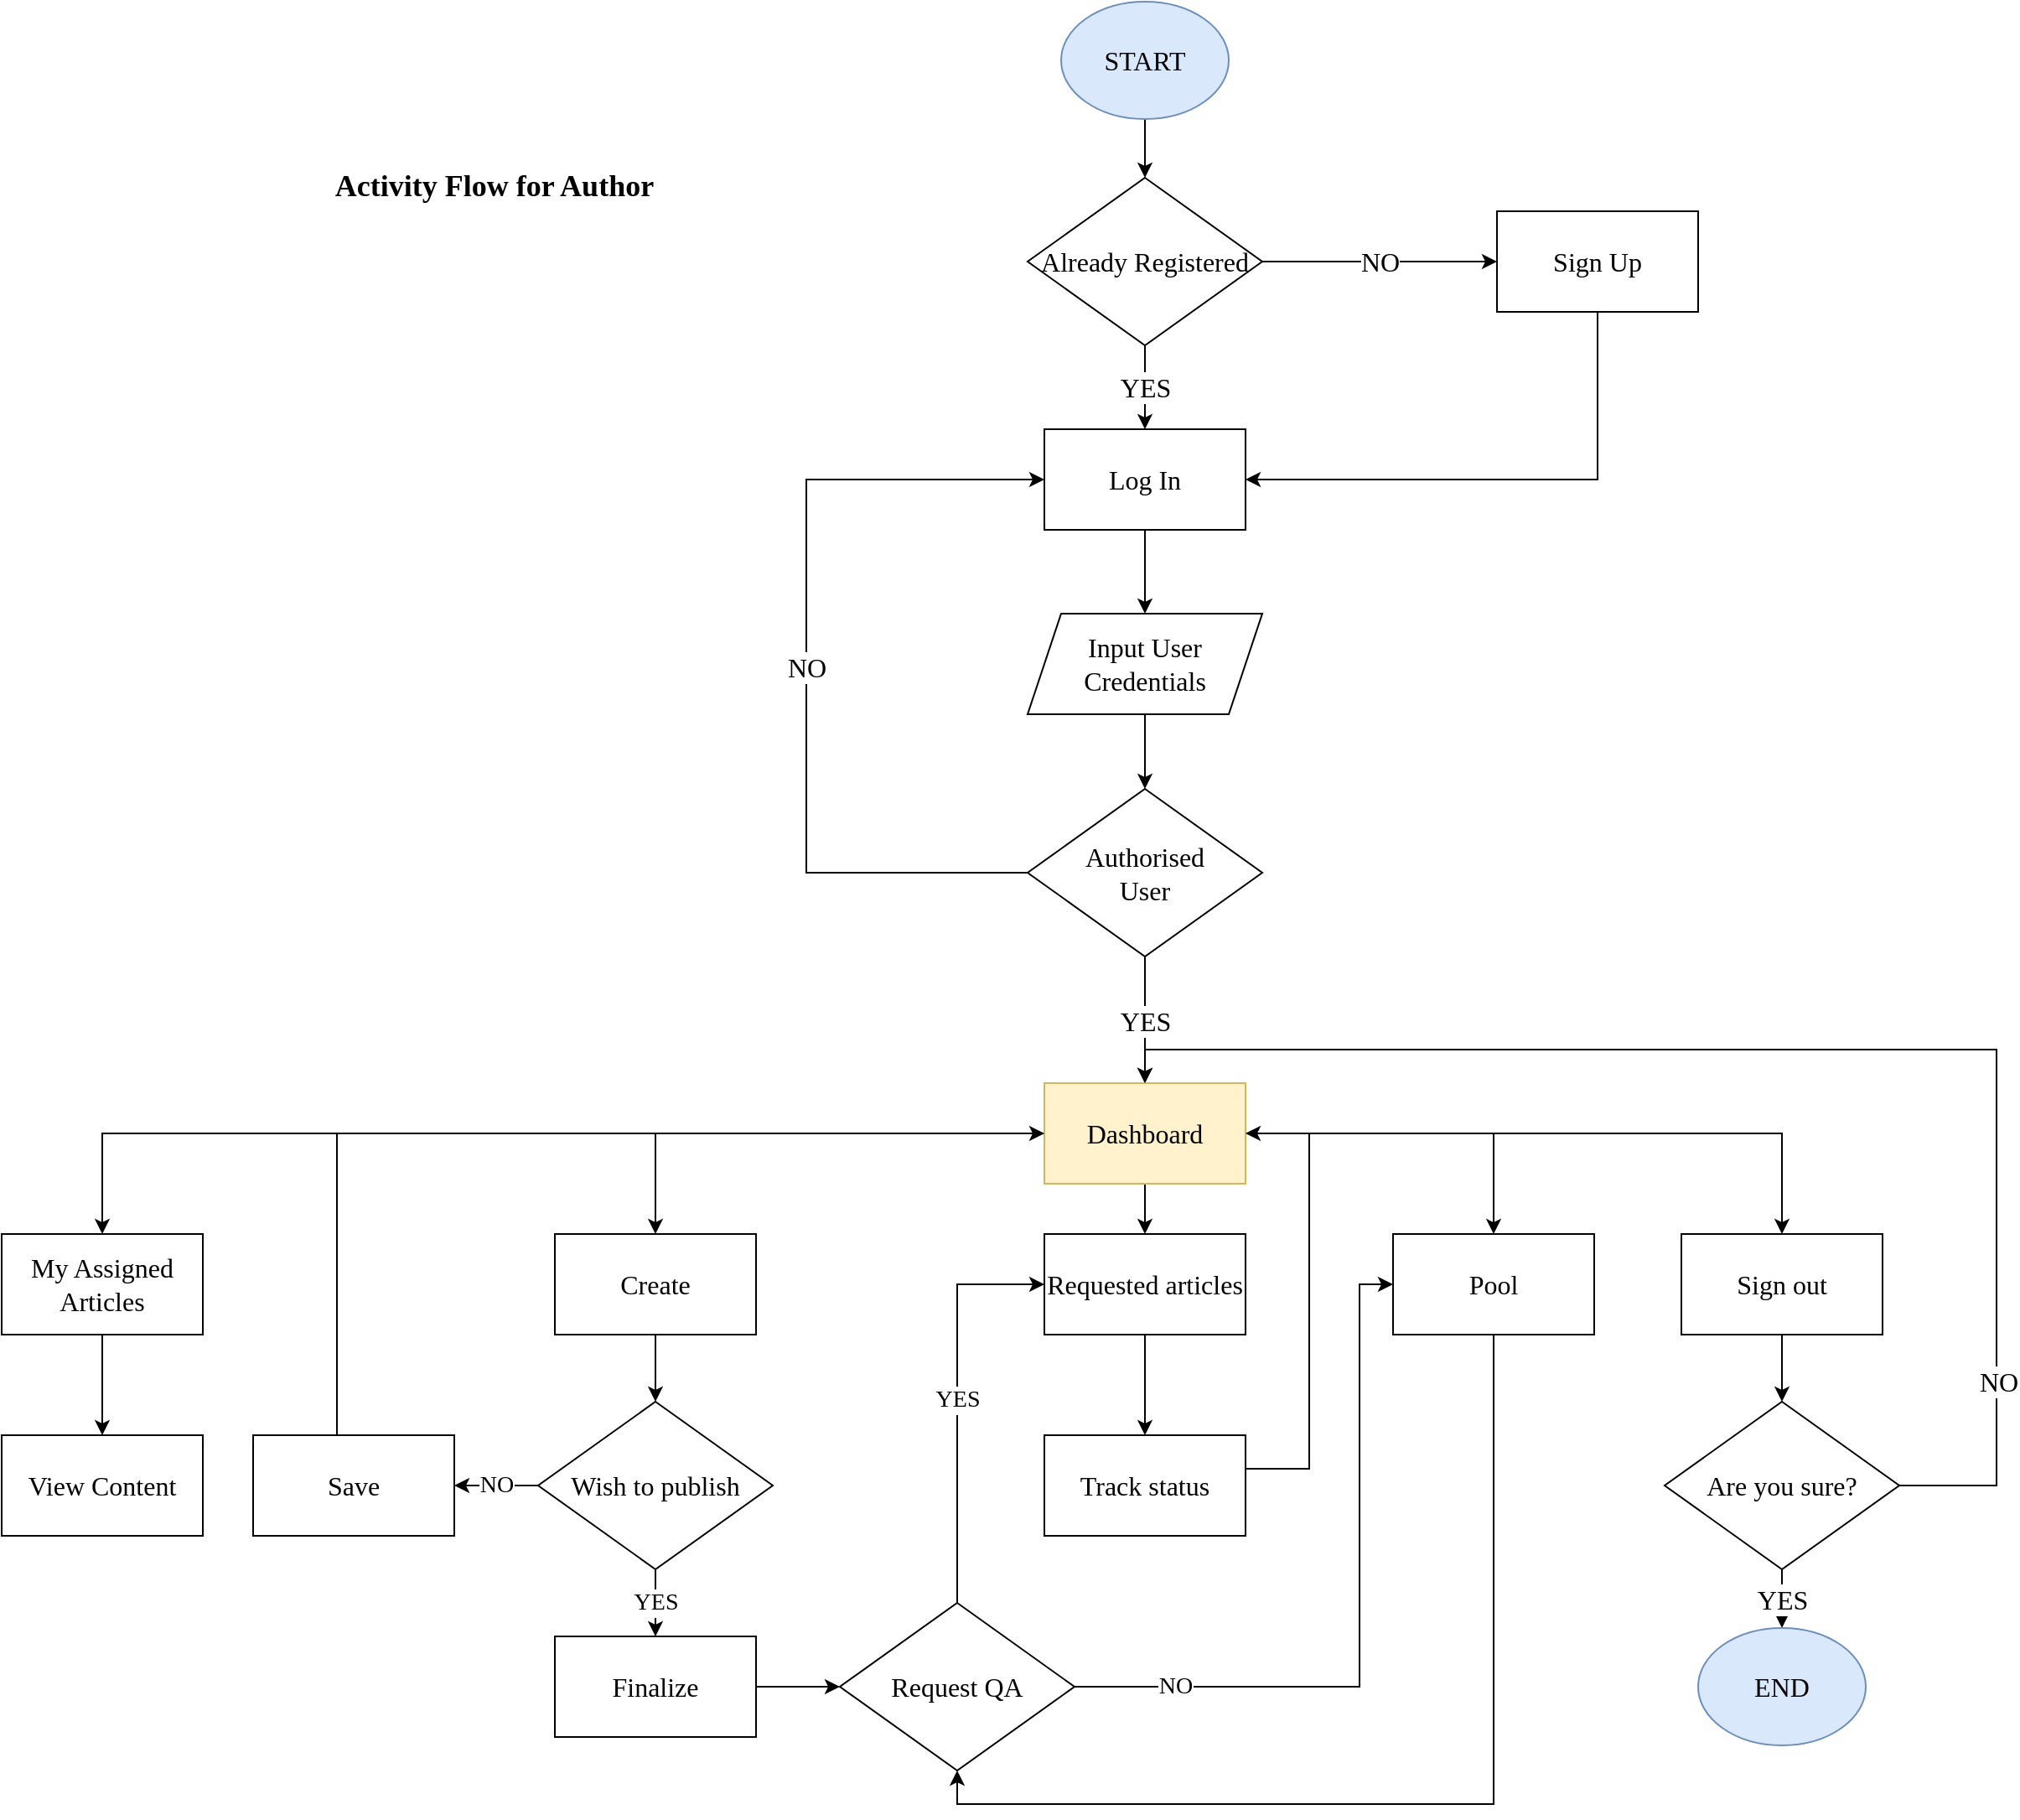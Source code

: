 <mxfile version="21.5.2" type="google" pages="4">
  <diagram id="C5RBs43oDa-KdzZeNtuy" name="Author">
    <mxGraphModel dx="5987" dy="2504" grid="1" gridSize="10" guides="1" tooltips="1" connect="1" arrows="1" fold="1" page="1" pageScale="1" pageWidth="827" pageHeight="1169" math="0" shadow="0">
      <root>
        <mxCell id="WIyWlLk6GJQsqaUBKTNV-0" />
        <mxCell id="WIyWlLk6GJQsqaUBKTNV-1" parent="WIyWlLk6GJQsqaUBKTNV-0" />
        <mxCell id="ywH6TEqRUIB2DOQsILyi-11" style="edgeStyle=orthogonalEdgeStyle;rounded=0;orthogonalLoop=1;jettySize=auto;html=1;entryX=0.5;entryY=0;entryDx=0;entryDy=0;" parent="WIyWlLk6GJQsqaUBKTNV-1" source="ywH6TEqRUIB2DOQsILyi-0" target="ywH6TEqRUIB2DOQsILyi-2" edge="1">
          <mxGeometry relative="1" as="geometry" />
        </mxCell>
        <mxCell id="ywH6TEqRUIB2DOQsILyi-0" value="&lt;font size=&quot;1&quot; face=&quot;Verdana&quot;&gt;&lt;span style=&quot;font-size: 16px;&quot;&gt;START&lt;/span&gt;&lt;/font&gt;" style="ellipse;whiteSpace=wrap;html=1;fillColor=#dae8fc;strokeColor=#6c8ebf;" parent="WIyWlLk6GJQsqaUBKTNV-1" vertex="1">
          <mxGeometry x="232" y="15" width="100" height="70" as="geometry" />
        </mxCell>
        <mxCell id="ywH6TEqRUIB2DOQsILyi-14" style="edgeStyle=orthogonalEdgeStyle;rounded=0;orthogonalLoop=1;jettySize=auto;html=1;entryX=1;entryY=0.5;entryDx=0;entryDy=0;" parent="WIyWlLk6GJQsqaUBKTNV-1" source="ywH6TEqRUIB2DOQsILyi-1" target="ywH6TEqRUIB2DOQsILyi-3" edge="1">
          <mxGeometry relative="1" as="geometry">
            <Array as="points">
              <mxPoint x="552" y="300" />
            </Array>
          </mxGeometry>
        </mxCell>
        <mxCell id="ywH6TEqRUIB2DOQsILyi-1" value="&lt;font style=&quot;font-size: 16px;&quot; face=&quot;Verdana&quot;&gt;Sign Up&lt;/font&gt;" style="rounded=0;whiteSpace=wrap;html=1;" parent="WIyWlLk6GJQsqaUBKTNV-1" vertex="1">
          <mxGeometry x="492" y="140" width="120" height="60" as="geometry" />
        </mxCell>
        <mxCell id="ywH6TEqRUIB2DOQsILyi-12" value="&lt;font style=&quot;font-size: 16px;&quot; face=&quot;Verdana&quot;&gt;NO&lt;/font&gt;" style="edgeStyle=orthogonalEdgeStyle;rounded=0;orthogonalLoop=1;jettySize=auto;html=1;" parent="WIyWlLk6GJQsqaUBKTNV-1" source="ywH6TEqRUIB2DOQsILyi-2" target="ywH6TEqRUIB2DOQsILyi-1" edge="1">
          <mxGeometry relative="1" as="geometry" />
        </mxCell>
        <mxCell id="ywH6TEqRUIB2DOQsILyi-13" value="&lt;font style=&quot;font-size: 16px;&quot; face=&quot;Verdana&quot;&gt;YES&lt;/font&gt;" style="edgeStyle=orthogonalEdgeStyle;rounded=0;orthogonalLoop=1;jettySize=auto;html=1;entryX=0.5;entryY=0;entryDx=0;entryDy=0;" parent="WIyWlLk6GJQsqaUBKTNV-1" source="ywH6TEqRUIB2DOQsILyi-2" target="ywH6TEqRUIB2DOQsILyi-3" edge="1">
          <mxGeometry relative="1" as="geometry" />
        </mxCell>
        <mxCell id="ywH6TEqRUIB2DOQsILyi-2" value="&lt;font style=&quot;font-size: 16px;&quot; face=&quot;Verdana&quot;&gt;Already Registered&lt;/font&gt;" style="rhombus;whiteSpace=wrap;html=1;" parent="WIyWlLk6GJQsqaUBKTNV-1" vertex="1">
          <mxGeometry x="212" y="120" width="140" height="100" as="geometry" />
        </mxCell>
        <mxCell id="ywH6TEqRUIB2DOQsILyi-8" style="edgeStyle=orthogonalEdgeStyle;rounded=0;orthogonalLoop=1;jettySize=auto;html=1;" parent="WIyWlLk6GJQsqaUBKTNV-1" source="ywH6TEqRUIB2DOQsILyi-3" target="ywH6TEqRUIB2DOQsILyi-4" edge="1">
          <mxGeometry relative="1" as="geometry" />
        </mxCell>
        <mxCell id="ywH6TEqRUIB2DOQsILyi-3" value="&lt;font style=&quot;font-size: 16px;&quot; face=&quot;Verdana&quot;&gt;Log In&lt;/font&gt;" style="rounded=0;whiteSpace=wrap;html=1;" parent="WIyWlLk6GJQsqaUBKTNV-1" vertex="1">
          <mxGeometry x="222" y="270" width="120" height="60" as="geometry" />
        </mxCell>
        <mxCell id="ywH6TEqRUIB2DOQsILyi-9" style="edgeStyle=orthogonalEdgeStyle;rounded=0;orthogonalLoop=1;jettySize=auto;html=1;entryX=0.5;entryY=0;entryDx=0;entryDy=0;" parent="WIyWlLk6GJQsqaUBKTNV-1" source="ywH6TEqRUIB2DOQsILyi-4" target="ywH6TEqRUIB2DOQsILyi-5" edge="1">
          <mxGeometry relative="1" as="geometry" />
        </mxCell>
        <mxCell id="ywH6TEqRUIB2DOQsILyi-4" value="&lt;font style=&quot;font-size: 16px;&quot; face=&quot;Verdana&quot;&gt;Input User Credentials&lt;/font&gt;" style="shape=parallelogram;perimeter=parallelogramPerimeter;whiteSpace=wrap;html=1;fixedSize=1;" parent="WIyWlLk6GJQsqaUBKTNV-1" vertex="1">
          <mxGeometry x="212" y="380" width="140" height="60" as="geometry" />
        </mxCell>
        <mxCell id="ywH6TEqRUIB2DOQsILyi-17" value="&lt;font style=&quot;font-size: 16px;&quot; face=&quot;Verdana&quot;&gt;NO&lt;/font&gt;" style="edgeStyle=orthogonalEdgeStyle;rounded=0;orthogonalLoop=1;jettySize=auto;html=1;entryX=0;entryY=0.5;entryDx=0;entryDy=0;" parent="WIyWlLk6GJQsqaUBKTNV-1" source="ywH6TEqRUIB2DOQsILyi-5" target="ywH6TEqRUIB2DOQsILyi-3" edge="1">
          <mxGeometry relative="1" as="geometry">
            <Array as="points">
              <mxPoint x="80" y="535" />
              <mxPoint x="80" y="300" />
            </Array>
          </mxGeometry>
        </mxCell>
        <mxCell id="ywH6TEqRUIB2DOQsILyi-18" value="&lt;font style=&quot;font-size: 16px;&quot; face=&quot;Verdana&quot;&gt;YES&lt;/font&gt;" style="edgeStyle=orthogonalEdgeStyle;rounded=0;orthogonalLoop=1;jettySize=auto;html=1;entryX=0.5;entryY=0;entryDx=0;entryDy=0;" parent="WIyWlLk6GJQsqaUBKTNV-1" source="ywH6TEqRUIB2DOQsILyi-5" target="ywH6TEqRUIB2DOQsILyi-15" edge="1">
          <mxGeometry relative="1" as="geometry" />
        </mxCell>
        <mxCell id="ywH6TEqRUIB2DOQsILyi-5" value="&lt;font style=&quot;font-size: 16px;&quot; face=&quot;Verdana&quot;&gt;Authorised &lt;br&gt;User&lt;/font&gt;" style="rhombus;whiteSpace=wrap;html=1;" parent="WIyWlLk6GJQsqaUBKTNV-1" vertex="1">
          <mxGeometry x="212" y="484.5" width="140" height="100" as="geometry" />
        </mxCell>
        <mxCell id="ywH6TEqRUIB2DOQsILyi-26" style="edgeStyle=orthogonalEdgeStyle;rounded=0;orthogonalLoop=1;jettySize=auto;html=1;" parent="WIyWlLk6GJQsqaUBKTNV-1" source="ywH6TEqRUIB2DOQsILyi-15" target="ywH6TEqRUIB2DOQsILyi-19" edge="1">
          <mxGeometry relative="1" as="geometry" />
        </mxCell>
        <mxCell id="ywH6TEqRUIB2DOQsILyi-27" style="edgeStyle=orthogonalEdgeStyle;rounded=0;orthogonalLoop=1;jettySize=auto;html=1;entryX=0.5;entryY=0;entryDx=0;entryDy=0;" parent="WIyWlLk6GJQsqaUBKTNV-1" source="ywH6TEqRUIB2DOQsILyi-15" target="ywH6TEqRUIB2DOQsILyi-21" edge="1">
          <mxGeometry relative="1" as="geometry" />
        </mxCell>
        <mxCell id="ywH6TEqRUIB2DOQsILyi-28" style="edgeStyle=orthogonalEdgeStyle;rounded=0;orthogonalLoop=1;jettySize=auto;html=1;entryX=0.5;entryY=0;entryDx=0;entryDy=0;" parent="WIyWlLk6GJQsqaUBKTNV-1" source="ywH6TEqRUIB2DOQsILyi-15" target="ywH6TEqRUIB2DOQsILyi-22" edge="1">
          <mxGeometry relative="1" as="geometry" />
        </mxCell>
        <mxCell id="ywH6TEqRUIB2DOQsILyi-38" style="edgeStyle=orthogonalEdgeStyle;rounded=0;orthogonalLoop=1;jettySize=auto;html=1;entryX=0.5;entryY=0;entryDx=0;entryDy=0;" parent="WIyWlLk6GJQsqaUBKTNV-1" source="ywH6TEqRUIB2DOQsILyi-15" target="ywH6TEqRUIB2DOQsILyi-33" edge="1">
          <mxGeometry relative="1" as="geometry" />
        </mxCell>
        <mxCell id="8Z_Egee_QRD9YTfXtWnL-19" style="edgeStyle=orthogonalEdgeStyle;rounded=0;orthogonalLoop=1;jettySize=auto;html=1;entryX=0.5;entryY=0;entryDx=0;entryDy=0;" parent="WIyWlLk6GJQsqaUBKTNV-1" source="ywH6TEqRUIB2DOQsILyi-15" target="8Z_Egee_QRD9YTfXtWnL-16" edge="1">
          <mxGeometry relative="1" as="geometry" />
        </mxCell>
        <mxCell id="ywH6TEqRUIB2DOQsILyi-15" value="&lt;font style=&quot;font-size: 16px;&quot; face=&quot;Verdana&quot;&gt;Dashboard&lt;br&gt;&lt;/font&gt;" style="rounded=0;whiteSpace=wrap;html=1;fillColor=#fff2cc;strokeColor=#d6b656;" parent="WIyWlLk6GJQsqaUBKTNV-1" vertex="1">
          <mxGeometry x="222" y="660" width="120" height="60" as="geometry" />
        </mxCell>
        <mxCell id="8Z_Egee_QRD9YTfXtWnL-3" style="edgeStyle=orthogonalEdgeStyle;rounded=0;orthogonalLoop=1;jettySize=auto;html=1;" parent="WIyWlLk6GJQsqaUBKTNV-1" source="ywH6TEqRUIB2DOQsILyi-19" target="8Z_Egee_QRD9YTfXtWnL-1" edge="1">
          <mxGeometry relative="1" as="geometry" />
        </mxCell>
        <mxCell id="ywH6TEqRUIB2DOQsILyi-19" value="&lt;font style=&quot;font-size: 16px;&quot; face=&quot;Verdana&quot;&gt;Create&lt;br&gt;&lt;/font&gt;" style="rounded=0;whiteSpace=wrap;html=1;" parent="WIyWlLk6GJQsqaUBKTNV-1" vertex="1">
          <mxGeometry x="-70" y="750" width="120" height="60" as="geometry" />
        </mxCell>
        <mxCell id="8Z_Egee_QRD9YTfXtWnL-8" style="edgeStyle=orthogonalEdgeStyle;rounded=0;orthogonalLoop=1;jettySize=auto;html=1;entryX=0.5;entryY=0;entryDx=0;entryDy=0;" parent="WIyWlLk6GJQsqaUBKTNV-1" source="ywH6TEqRUIB2DOQsILyi-21" target="8Z_Egee_QRD9YTfXtWnL-7" edge="1">
          <mxGeometry relative="1" as="geometry" />
        </mxCell>
        <mxCell id="ywH6TEqRUIB2DOQsILyi-21" value="&lt;font style=&quot;font-size: 16px;&quot; face=&quot;Verdana&quot;&gt;Requested articles&lt;br&gt;&lt;/font&gt;" style="rounded=0;whiteSpace=wrap;html=1;" parent="WIyWlLk6GJQsqaUBKTNV-1" vertex="1">
          <mxGeometry x="222" y="750" width="120" height="60" as="geometry" />
        </mxCell>
        <mxCell id="ywH6TEqRUIB2DOQsILyi-30" style="edgeStyle=orthogonalEdgeStyle;rounded=0;orthogonalLoop=1;jettySize=auto;html=1;" parent="WIyWlLk6GJQsqaUBKTNV-1" source="ywH6TEqRUIB2DOQsILyi-22" target="ywH6TEqRUIB2DOQsILyi-23" edge="1">
          <mxGeometry relative="1" as="geometry" />
        </mxCell>
        <mxCell id="ywH6TEqRUIB2DOQsILyi-22" value="&lt;font style=&quot;font-size: 16px;&quot; face=&quot;Verdana&quot;&gt;My Assigned Articles&lt;br&gt;&lt;/font&gt;" style="rounded=0;whiteSpace=wrap;html=1;" parent="WIyWlLk6GJQsqaUBKTNV-1" vertex="1">
          <mxGeometry x="-400" y="750" width="120" height="60" as="geometry" />
        </mxCell>
        <mxCell id="ywH6TEqRUIB2DOQsILyi-23" value="&lt;font style=&quot;font-size: 16px;&quot; face=&quot;Verdana&quot;&gt;View Content&lt;br&gt;&lt;/font&gt;" style="rounded=0;whiteSpace=wrap;html=1;" parent="WIyWlLk6GJQsqaUBKTNV-1" vertex="1">
          <mxGeometry x="-400" y="870" width="120" height="60" as="geometry" />
        </mxCell>
        <mxCell id="ywH6TEqRUIB2DOQsILyi-39" style="edgeStyle=orthogonalEdgeStyle;rounded=0;orthogonalLoop=1;jettySize=auto;html=1;" parent="WIyWlLk6GJQsqaUBKTNV-1" source="ywH6TEqRUIB2DOQsILyi-33" target="ywH6TEqRUIB2DOQsILyi-36" edge="1">
          <mxGeometry relative="1" as="geometry" />
        </mxCell>
        <mxCell id="ywH6TEqRUIB2DOQsILyi-33" value="&lt;font style=&quot;font-size: 16px;&quot; face=&quot;Verdana&quot;&gt;Sign out&lt;br&gt;&lt;/font&gt;" style="rounded=0;whiteSpace=wrap;html=1;" parent="WIyWlLk6GJQsqaUBKTNV-1" vertex="1">
          <mxGeometry x="602" y="750" width="120" height="60" as="geometry" />
        </mxCell>
        <mxCell id="ywH6TEqRUIB2DOQsILyi-40" value="&lt;font style=&quot;font-size: 16px;&quot; face=&quot;Verdana&quot;&gt;YES&lt;/font&gt;" style="edgeStyle=orthogonalEdgeStyle;rounded=0;orthogonalLoop=1;jettySize=auto;html=1;" parent="WIyWlLk6GJQsqaUBKTNV-1" source="ywH6TEqRUIB2DOQsILyi-36" target="ywH6TEqRUIB2DOQsILyi-37" edge="1">
          <mxGeometry relative="1" as="geometry" />
        </mxCell>
        <mxCell id="ywH6TEqRUIB2DOQsILyi-52" style="edgeStyle=orthogonalEdgeStyle;rounded=0;orthogonalLoop=1;jettySize=auto;html=1;entryX=0.5;entryY=0;entryDx=0;entryDy=0;" parent="WIyWlLk6GJQsqaUBKTNV-1" source="ywH6TEqRUIB2DOQsILyi-36" target="ywH6TEqRUIB2DOQsILyi-15" edge="1">
          <mxGeometry relative="1" as="geometry">
            <Array as="points">
              <mxPoint x="790" y="900" />
              <mxPoint x="790" y="640" />
              <mxPoint x="282" y="640" />
            </Array>
          </mxGeometry>
        </mxCell>
        <mxCell id="ywH6TEqRUIB2DOQsILyi-54" value="&lt;font style=&quot;font-size: 16px;&quot; face=&quot;Verdana&quot;&gt;NO&lt;/font&gt;" style="edgeLabel;html=1;align=center;verticalAlign=middle;resizable=0;points=[];" parent="ywH6TEqRUIB2DOQsILyi-52" vertex="1" connectable="0">
          <mxGeometry x="-0.714" y="-1" relative="1" as="geometry">
            <mxPoint y="1" as="offset" />
          </mxGeometry>
        </mxCell>
        <mxCell id="ywH6TEqRUIB2DOQsILyi-36" value="&lt;font style=&quot;font-size: 16px;&quot; face=&quot;Verdana&quot;&gt;Are you sure?&lt;/font&gt;" style="rhombus;whiteSpace=wrap;html=1;" parent="WIyWlLk6GJQsqaUBKTNV-1" vertex="1">
          <mxGeometry x="592" y="850" width="140" height="100" as="geometry" />
        </mxCell>
        <mxCell id="ywH6TEqRUIB2DOQsILyi-37" value="&lt;font size=&quot;1&quot; face=&quot;Verdana&quot;&gt;&lt;span style=&quot;font-size: 16px;&quot;&gt;END&lt;/span&gt;&lt;/font&gt;" style="ellipse;whiteSpace=wrap;html=1;fillColor=#dae8fc;strokeColor=#6c8ebf;" parent="WIyWlLk6GJQsqaUBKTNV-1" vertex="1">
          <mxGeometry x="612" y="985" width="100" height="70" as="geometry" />
        </mxCell>
        <mxCell id="ywH6TEqRUIB2DOQsILyi-59" value="&lt;font face=&quot;Verdana&quot; style=&quot;font-size: 18px;&quot;&gt;&lt;b&gt;Activity Flow for Author&lt;/b&gt;&lt;/font&gt;" style="text;html=1;strokeColor=none;fillColor=none;align=center;verticalAlign=middle;whiteSpace=wrap;rounded=0;" parent="WIyWlLk6GJQsqaUBKTNV-1" vertex="1">
          <mxGeometry x="-212" y="110" width="211.5" height="30" as="geometry" />
        </mxCell>
        <mxCell id="8Z_Egee_QRD9YTfXtWnL-21" style="edgeStyle=orthogonalEdgeStyle;rounded=0;orthogonalLoop=1;jettySize=auto;html=1;entryX=0;entryY=0.5;entryDx=0;entryDy=0;" parent="WIyWlLk6GJQsqaUBKTNV-1" source="8Z_Egee_QRD9YTfXtWnL-0" target="ywH6TEqRUIB2DOQsILyi-15" edge="1">
          <mxGeometry relative="1" as="geometry">
            <Array as="points">
              <mxPoint x="-200" y="690" />
            </Array>
          </mxGeometry>
        </mxCell>
        <mxCell id="8Z_Egee_QRD9YTfXtWnL-0" value="&lt;font style=&quot;font-size: 16px;&quot; face=&quot;Verdana&quot;&gt;Save&lt;br&gt;&lt;/font&gt;" style="rounded=0;whiteSpace=wrap;html=1;" parent="WIyWlLk6GJQsqaUBKTNV-1" vertex="1">
          <mxGeometry x="-250" y="870" width="120" height="60" as="geometry" />
        </mxCell>
        <mxCell id="8Z_Egee_QRD9YTfXtWnL-4" value="&lt;font style=&quot;font-size: 14px;&quot; face=&quot;Verdana&quot;&gt;YES&lt;/font&gt;" style="edgeStyle=orthogonalEdgeStyle;rounded=0;orthogonalLoop=1;jettySize=auto;html=1;entryX=0.5;entryY=0;entryDx=0;entryDy=0;" parent="WIyWlLk6GJQsqaUBKTNV-1" source="8Z_Egee_QRD9YTfXtWnL-1" target="8Z_Egee_QRD9YTfXtWnL-2" edge="1">
          <mxGeometry relative="1" as="geometry" />
        </mxCell>
        <mxCell id="8Z_Egee_QRD9YTfXtWnL-5" value="&lt;font style=&quot;font-size: 14px;&quot; face=&quot;Verdana&quot;&gt;NO&lt;/font&gt;" style="edgeStyle=orthogonalEdgeStyle;rounded=0;orthogonalLoop=1;jettySize=auto;html=1;entryX=1;entryY=0.5;entryDx=0;entryDy=0;" parent="WIyWlLk6GJQsqaUBKTNV-1" source="8Z_Egee_QRD9YTfXtWnL-1" target="8Z_Egee_QRD9YTfXtWnL-0" edge="1">
          <mxGeometry relative="1" as="geometry" />
        </mxCell>
        <mxCell id="8Z_Egee_QRD9YTfXtWnL-1" value="&lt;font face=&quot;Verdana&quot;&gt;&lt;span style=&quot;font-size: 16px;&quot;&gt;Wish to publish&lt;/span&gt;&lt;/font&gt;" style="rhombus;whiteSpace=wrap;html=1;" parent="WIyWlLk6GJQsqaUBKTNV-1" vertex="1">
          <mxGeometry x="-80" y="850" width="140" height="100" as="geometry" />
        </mxCell>
        <mxCell id="8Z_Egee_QRD9YTfXtWnL-11" style="edgeStyle=orthogonalEdgeStyle;rounded=0;orthogonalLoop=1;jettySize=auto;html=1;entryX=0;entryY=0.5;entryDx=0;entryDy=0;" parent="WIyWlLk6GJQsqaUBKTNV-1" source="8Z_Egee_QRD9YTfXtWnL-2" target="8Z_Egee_QRD9YTfXtWnL-10" edge="1">
          <mxGeometry relative="1" as="geometry" />
        </mxCell>
        <mxCell id="8Z_Egee_QRD9YTfXtWnL-2" value="&lt;font style=&quot;font-size: 16px;&quot; face=&quot;Verdana&quot;&gt;Finalize&lt;br&gt;&lt;/font&gt;" style="rounded=0;whiteSpace=wrap;html=1;" parent="WIyWlLk6GJQsqaUBKTNV-1" vertex="1">
          <mxGeometry x="-70" y="990" width="120" height="60" as="geometry" />
        </mxCell>
        <mxCell id="8Z_Egee_QRD9YTfXtWnL-15" style="edgeStyle=orthogonalEdgeStyle;rounded=0;orthogonalLoop=1;jettySize=auto;html=1;entryX=1;entryY=0.5;entryDx=0;entryDy=0;" parent="WIyWlLk6GJQsqaUBKTNV-1" source="8Z_Egee_QRD9YTfXtWnL-7" target="ywH6TEqRUIB2DOQsILyi-15" edge="1">
          <mxGeometry relative="1" as="geometry">
            <Array as="points">
              <mxPoint x="380" y="890" />
              <mxPoint x="380" y="690" />
            </Array>
          </mxGeometry>
        </mxCell>
        <mxCell id="8Z_Egee_QRD9YTfXtWnL-7" value="&lt;font style=&quot;font-size: 16px;&quot; face=&quot;Verdana&quot;&gt;Track status&lt;br&gt;&lt;/font&gt;" style="rounded=0;whiteSpace=wrap;html=1;" parent="WIyWlLk6GJQsqaUBKTNV-1" vertex="1">
          <mxGeometry x="222" y="870" width="120" height="60" as="geometry" />
        </mxCell>
        <mxCell id="8Z_Egee_QRD9YTfXtWnL-14" value="&lt;font style=&quot;font-size: 14px;&quot; face=&quot;Verdana&quot;&gt;YES&lt;/font&gt;" style="edgeStyle=orthogonalEdgeStyle;rounded=0;orthogonalLoop=1;jettySize=auto;html=1;entryX=0;entryY=0.5;entryDx=0;entryDy=0;" parent="WIyWlLk6GJQsqaUBKTNV-1" source="8Z_Egee_QRD9YTfXtWnL-10" target="ywH6TEqRUIB2DOQsILyi-21" edge="1">
          <mxGeometry relative="1" as="geometry" />
        </mxCell>
        <mxCell id="8Z_Egee_QRD9YTfXtWnL-17" style="edgeStyle=orthogonalEdgeStyle;rounded=0;orthogonalLoop=1;jettySize=auto;html=1;entryX=0;entryY=0.5;entryDx=0;entryDy=0;" parent="WIyWlLk6GJQsqaUBKTNV-1" source="8Z_Egee_QRD9YTfXtWnL-10" target="8Z_Egee_QRD9YTfXtWnL-16" edge="1">
          <mxGeometry relative="1" as="geometry">
            <Array as="points">
              <mxPoint x="410" y="1020" />
              <mxPoint x="410" y="780" />
            </Array>
          </mxGeometry>
        </mxCell>
        <mxCell id="8Z_Egee_QRD9YTfXtWnL-18" value="&lt;font style=&quot;font-size: 14px;&quot; face=&quot;Verdana&quot;&gt;NO&lt;/font&gt;" style="edgeLabel;html=1;align=center;verticalAlign=middle;resizable=0;points=[];" parent="8Z_Egee_QRD9YTfXtWnL-17" vertex="1" connectable="0">
          <mxGeometry x="-0.722" relative="1" as="geometry">
            <mxPoint as="offset" />
          </mxGeometry>
        </mxCell>
        <mxCell id="8Z_Egee_QRD9YTfXtWnL-10" value="&lt;font face=&quot;Verdana&quot;&gt;&lt;span style=&quot;font-size: 16px;&quot;&gt;Request QA&lt;/span&gt;&lt;/font&gt;" style="rhombus;whiteSpace=wrap;html=1;" parent="WIyWlLk6GJQsqaUBKTNV-1" vertex="1">
          <mxGeometry x="100" y="970" width="140" height="100" as="geometry" />
        </mxCell>
        <mxCell id="8Z_Egee_QRD9YTfXtWnL-20" style="edgeStyle=orthogonalEdgeStyle;rounded=0;orthogonalLoop=1;jettySize=auto;html=1;entryX=0.5;entryY=1;entryDx=0;entryDy=0;" parent="WIyWlLk6GJQsqaUBKTNV-1" source="8Z_Egee_QRD9YTfXtWnL-16" target="8Z_Egee_QRD9YTfXtWnL-10" edge="1">
          <mxGeometry relative="1" as="geometry">
            <Array as="points">
              <mxPoint x="490" y="1090" />
              <mxPoint x="170" y="1090" />
            </Array>
          </mxGeometry>
        </mxCell>
        <mxCell id="8Z_Egee_QRD9YTfXtWnL-16" value="&lt;font style=&quot;font-size: 16px;&quot; face=&quot;Verdana&quot;&gt;Pool&lt;br&gt;&lt;/font&gt;" style="rounded=0;whiteSpace=wrap;html=1;" parent="WIyWlLk6GJQsqaUBKTNV-1" vertex="1">
          <mxGeometry x="430" y="750" width="120" height="60" as="geometry" />
        </mxCell>
      </root>
    </mxGraphModel>
  </diagram>
  <diagram id="sQuc93qaw7LvFzcRxs3b" name="QA">
    <mxGraphModel dx="7277" dy="3130" grid="1" gridSize="10" guides="1" tooltips="1" connect="1" arrows="1" fold="1" page="1" pageScale="1" pageWidth="827" pageHeight="1169" math="0" shadow="0">
      <root>
        <mxCell id="0" />
        <mxCell id="1" parent="0" />
        <mxCell id="3-567rEc23-mgcTV_BKS-1" style="edgeStyle=orthogonalEdgeStyle;rounded=0;orthogonalLoop=1;jettySize=auto;html=1;entryX=0.5;entryY=0;entryDx=0;entryDy=0;" parent="1" source="3-567rEc23-mgcTV_BKS-2" target="3-567rEc23-mgcTV_BKS-7" edge="1">
          <mxGeometry relative="1" as="geometry" />
        </mxCell>
        <mxCell id="3-567rEc23-mgcTV_BKS-2" value="&lt;font size=&quot;1&quot; face=&quot;Verdana&quot;&gt;&lt;span style=&quot;font-size: 16px;&quot;&gt;START&lt;/span&gt;&lt;/font&gt;" style="ellipse;whiteSpace=wrap;html=1;fillColor=#dae8fc;strokeColor=#6c8ebf;" parent="1" vertex="1">
          <mxGeometry x="122" y="20" width="100" height="70" as="geometry" />
        </mxCell>
        <mxCell id="3-567rEc23-mgcTV_BKS-3" style="edgeStyle=orthogonalEdgeStyle;rounded=0;orthogonalLoop=1;jettySize=auto;html=1;entryX=1;entryY=0.5;entryDx=0;entryDy=0;" parent="1" source="3-567rEc23-mgcTV_BKS-4" target="3-567rEc23-mgcTV_BKS-9" edge="1">
          <mxGeometry relative="1" as="geometry">
            <Array as="points">
              <mxPoint x="442" y="305" />
            </Array>
          </mxGeometry>
        </mxCell>
        <mxCell id="3-567rEc23-mgcTV_BKS-4" value="&lt;font style=&quot;font-size: 16px;&quot; face=&quot;Verdana&quot;&gt;Sign Up&lt;/font&gt;" style="rounded=0;whiteSpace=wrap;html=1;" parent="1" vertex="1">
          <mxGeometry x="382" y="145" width="120" height="60" as="geometry" />
        </mxCell>
        <mxCell id="3-567rEc23-mgcTV_BKS-5" value="&lt;font style=&quot;font-size: 16px;&quot; face=&quot;Verdana&quot;&gt;NO&lt;/font&gt;" style="edgeStyle=orthogonalEdgeStyle;rounded=0;orthogonalLoop=1;jettySize=auto;html=1;" parent="1" source="3-567rEc23-mgcTV_BKS-7" target="3-567rEc23-mgcTV_BKS-4" edge="1">
          <mxGeometry relative="1" as="geometry" />
        </mxCell>
        <mxCell id="3-567rEc23-mgcTV_BKS-6" value="&lt;font style=&quot;font-size: 16px;&quot; face=&quot;Verdana&quot;&gt;YES&lt;/font&gt;" style="edgeStyle=orthogonalEdgeStyle;rounded=0;orthogonalLoop=1;jettySize=auto;html=1;entryX=0.5;entryY=0;entryDx=0;entryDy=0;" parent="1" source="3-567rEc23-mgcTV_BKS-7" target="3-567rEc23-mgcTV_BKS-9" edge="1">
          <mxGeometry relative="1" as="geometry" />
        </mxCell>
        <mxCell id="3-567rEc23-mgcTV_BKS-7" value="&lt;font style=&quot;font-size: 16px;&quot; face=&quot;Verdana&quot;&gt;Already Registered&lt;/font&gt;" style="rhombus;whiteSpace=wrap;html=1;" parent="1" vertex="1">
          <mxGeometry x="102" y="125" width="140" height="100" as="geometry" />
        </mxCell>
        <mxCell id="3-567rEc23-mgcTV_BKS-8" style="edgeStyle=orthogonalEdgeStyle;rounded=0;orthogonalLoop=1;jettySize=auto;html=1;" parent="1" source="3-567rEc23-mgcTV_BKS-9" target="3-567rEc23-mgcTV_BKS-11" edge="1">
          <mxGeometry relative="1" as="geometry" />
        </mxCell>
        <mxCell id="3-567rEc23-mgcTV_BKS-9" value="&lt;font style=&quot;font-size: 16px;&quot; face=&quot;Verdana&quot;&gt;Log In&lt;/font&gt;" style="rounded=0;whiteSpace=wrap;html=1;" parent="1" vertex="1">
          <mxGeometry x="112" y="275" width="120" height="60" as="geometry" />
        </mxCell>
        <mxCell id="3-567rEc23-mgcTV_BKS-10" style="edgeStyle=orthogonalEdgeStyle;rounded=0;orthogonalLoop=1;jettySize=auto;html=1;entryX=0.5;entryY=0;entryDx=0;entryDy=0;" parent="1" source="3-567rEc23-mgcTV_BKS-11" target="3-567rEc23-mgcTV_BKS-14" edge="1">
          <mxGeometry relative="1" as="geometry" />
        </mxCell>
        <mxCell id="3-567rEc23-mgcTV_BKS-11" value="&lt;font style=&quot;font-size: 16px;&quot; face=&quot;Verdana&quot;&gt;Input User Credentials&lt;/font&gt;" style="shape=parallelogram;perimeter=parallelogramPerimeter;whiteSpace=wrap;html=1;fixedSize=1;" parent="1" vertex="1">
          <mxGeometry x="102" y="385" width="140" height="60" as="geometry" />
        </mxCell>
        <mxCell id="3-567rEc23-mgcTV_BKS-12" value="&lt;font style=&quot;font-size: 16px;&quot; face=&quot;Verdana&quot;&gt;NO&lt;/font&gt;" style="edgeStyle=orthogonalEdgeStyle;rounded=0;orthogonalLoop=1;jettySize=auto;html=1;entryX=0;entryY=0.5;entryDx=0;entryDy=0;" parent="1" source="3-567rEc23-mgcTV_BKS-14" target="3-567rEc23-mgcTV_BKS-9" edge="1">
          <mxGeometry relative="1" as="geometry">
            <Array as="points">
              <mxPoint x="-30" y="540" />
              <mxPoint x="-30" y="305" />
            </Array>
          </mxGeometry>
        </mxCell>
        <mxCell id="3-567rEc23-mgcTV_BKS-13" value="&lt;font style=&quot;font-size: 16px;&quot; face=&quot;Verdana&quot;&gt;YES&lt;/font&gt;" style="edgeStyle=orthogonalEdgeStyle;rounded=0;orthogonalLoop=1;jettySize=auto;html=1;entryX=0.5;entryY=0;entryDx=0;entryDy=0;" parent="1" source="3-567rEc23-mgcTV_BKS-14" target="3-567rEc23-mgcTV_BKS-20" edge="1">
          <mxGeometry relative="1" as="geometry" />
        </mxCell>
        <mxCell id="3-567rEc23-mgcTV_BKS-14" value="&lt;font style=&quot;font-size: 16px;&quot; face=&quot;Verdana&quot;&gt;Authorised &lt;br&gt;User&lt;/font&gt;" style="rhombus;whiteSpace=wrap;html=1;" parent="1" vertex="1">
          <mxGeometry x="102" y="489.5" width="140" height="100" as="geometry" />
        </mxCell>
        <mxCell id="3-567rEc23-mgcTV_BKS-15" style="edgeStyle=orthogonalEdgeStyle;rounded=0;orthogonalLoop=1;jettySize=auto;html=1;entryX=0.5;entryY=0;entryDx=0;entryDy=0;" parent="1" source="3-567rEc23-mgcTV_BKS-20" target="3-567rEc23-mgcTV_BKS-36" edge="1">
          <mxGeometry relative="1" as="geometry" />
        </mxCell>
        <mxCell id="3-567rEc23-mgcTV_BKS-18" style="edgeStyle=orthogonalEdgeStyle;rounded=0;orthogonalLoop=1;jettySize=auto;html=1;entryX=0.5;entryY=0;entryDx=0;entryDy=0;" parent="1" source="3-567rEc23-mgcTV_BKS-20" target="3-567rEc23-mgcTV_BKS-44" edge="1">
          <mxGeometry relative="1" as="geometry" />
        </mxCell>
        <mxCell id="3-567rEc23-mgcTV_BKS-19" style="edgeStyle=orthogonalEdgeStyle;rounded=0;orthogonalLoop=1;jettySize=auto;html=1;entryX=0.5;entryY=0;entryDx=0;entryDy=0;" parent="1" source="3-567rEc23-mgcTV_BKS-20" target="3-567rEc23-mgcTV_BKS-28" edge="1">
          <mxGeometry relative="1" as="geometry" />
        </mxCell>
        <mxCell id="Ac5lKO3AY4wZhskscxEC-1" style="edgeStyle=orthogonalEdgeStyle;rounded=0;orthogonalLoop=1;jettySize=auto;html=1;" parent="1" source="3-567rEc23-mgcTV_BKS-20" target="uIJ_50F_5rQz5YJSurCR-1" edge="1">
          <mxGeometry relative="1" as="geometry" />
        </mxCell>
        <mxCell id="9KI2R64FpuPP9SanIwVk-2" style="edgeStyle=orthogonalEdgeStyle;rounded=0;orthogonalLoop=1;jettySize=auto;html=1;entryX=0.5;entryY=0;entryDx=0;entryDy=0;" parent="1" source="3-567rEc23-mgcTV_BKS-20" target="N3m73kFp0J9cwrO173E6-1" edge="1">
          <mxGeometry relative="1" as="geometry" />
        </mxCell>
        <mxCell id="3-567rEc23-mgcTV_BKS-20" value="&lt;font style=&quot;font-size: 16px;&quot; face=&quot;Verdana&quot;&gt;Dashboard&lt;br&gt;&lt;/font&gt;" style="rounded=0;whiteSpace=wrap;html=1;fillColor=#fff2cc;strokeColor=#d6b656;" parent="1" vertex="1">
          <mxGeometry x="112" y="665" width="120" height="60" as="geometry" />
        </mxCell>
        <mxCell id="3-567rEc23-mgcTV_BKS-27" style="edgeStyle=orthogonalEdgeStyle;rounded=0;orthogonalLoop=1;jettySize=auto;html=1;" parent="1" source="3-567rEc23-mgcTV_BKS-28" target="3-567rEc23-mgcTV_BKS-30" edge="1">
          <mxGeometry relative="1" as="geometry" />
        </mxCell>
        <mxCell id="3-567rEc23-mgcTV_BKS-28" value="&lt;font style=&quot;font-size: 16px;&quot; face=&quot;Verdana&quot;&gt;My Assigned articles&lt;br&gt;&lt;/font&gt;" style="rounded=0;whiteSpace=wrap;html=1;" parent="1" vertex="1">
          <mxGeometry x="490" y="775" width="120" height="60" as="geometry" />
        </mxCell>
        <mxCell id="hcP2nkaFXTEkYDvSI8sW-1" style="edgeStyle=orthogonalEdgeStyle;rounded=0;orthogonalLoop=1;jettySize=auto;html=1;entryX=1;entryY=0.5;entryDx=0;entryDy=0;" parent="1" source="3-567rEc23-mgcTV_BKS-30" target="3-567rEc23-mgcTV_BKS-42" edge="1">
          <mxGeometry relative="1" as="geometry">
            <Array as="points">
              <mxPoint x="550" y="1275" />
            </Array>
          </mxGeometry>
        </mxCell>
        <mxCell id="3-567rEc23-mgcTV_BKS-30" value="&lt;font style=&quot;font-size: 16px;&quot; face=&quot;Verdana&quot;&gt;View Content&lt;br&gt;&lt;/font&gt;" style="rounded=0;whiteSpace=wrap;html=1;" parent="1" vertex="1">
          <mxGeometry x="490" y="885" width="120" height="60" as="geometry" />
        </mxCell>
        <mxCell id="3-567rEc23-mgcTV_BKS-35" style="edgeStyle=orthogonalEdgeStyle;rounded=0;orthogonalLoop=1;jettySize=auto;html=1;" parent="1" source="3-567rEc23-mgcTV_BKS-36" target="3-567rEc23-mgcTV_BKS-40" edge="1">
          <mxGeometry relative="1" as="geometry" />
        </mxCell>
        <mxCell id="3-567rEc23-mgcTV_BKS-36" value="&lt;font style=&quot;font-size: 16px;&quot; face=&quot;Verdana&quot;&gt;Sign out&lt;br&gt;&lt;/font&gt;" style="rounded=0;whiteSpace=wrap;html=1;" parent="1" vertex="1">
          <mxGeometry x="648" y="775" width="120" height="60" as="geometry" />
        </mxCell>
        <mxCell id="3-567rEc23-mgcTV_BKS-37" value="&lt;font style=&quot;font-size: 16px;&quot; face=&quot;Verdana&quot;&gt;YES&lt;/font&gt;" style="edgeStyle=orthogonalEdgeStyle;rounded=0;orthogonalLoop=1;jettySize=auto;html=1;" parent="1" source="3-567rEc23-mgcTV_BKS-40" target="3-567rEc23-mgcTV_BKS-41" edge="1">
          <mxGeometry relative="1" as="geometry" />
        </mxCell>
        <mxCell id="3-567rEc23-mgcTV_BKS-38" style="edgeStyle=orthogonalEdgeStyle;rounded=0;orthogonalLoop=1;jettySize=auto;html=1;entryX=0.5;entryY=0;entryDx=0;entryDy=0;" parent="1" source="3-567rEc23-mgcTV_BKS-40" target="3-567rEc23-mgcTV_BKS-20" edge="1">
          <mxGeometry relative="1" as="geometry">
            <Array as="points">
              <mxPoint x="810" y="915" />
              <mxPoint x="810" y="645" />
              <mxPoint x="172" y="645" />
            </Array>
          </mxGeometry>
        </mxCell>
        <mxCell id="3-567rEc23-mgcTV_BKS-39" value="&lt;font style=&quot;font-size: 16px;&quot; face=&quot;Verdana&quot;&gt;NO&lt;/font&gt;" style="edgeLabel;html=1;align=center;verticalAlign=middle;resizable=0;points=[];" parent="3-567rEc23-mgcTV_BKS-38" vertex="1" connectable="0">
          <mxGeometry x="-0.714" y="-1" relative="1" as="geometry">
            <mxPoint y="1" as="offset" />
          </mxGeometry>
        </mxCell>
        <mxCell id="3-567rEc23-mgcTV_BKS-40" value="&lt;font style=&quot;font-size: 16px;&quot; face=&quot;Verdana&quot;&gt;Are you sure?&lt;/font&gt;" style="rhombus;whiteSpace=wrap;html=1;" parent="1" vertex="1">
          <mxGeometry x="638" y="865" width="140" height="100" as="geometry" />
        </mxCell>
        <mxCell id="3-567rEc23-mgcTV_BKS-41" value="&lt;font size=&quot;1&quot; face=&quot;Verdana&quot;&gt;&lt;span style=&quot;font-size: 16px;&quot;&gt;END&lt;/span&gt;&lt;/font&gt;" style="ellipse;whiteSpace=wrap;html=1;fillColor=#dae8fc;strokeColor=#6c8ebf;" parent="1" vertex="1">
          <mxGeometry x="658" y="1015" width="100" height="70" as="geometry" />
        </mxCell>
        <mxCell id="3-567rEc23-mgcTV_BKS-42" value="&lt;font style=&quot;font-size: 16px;&quot; face=&quot;Verdana&quot;&gt;Dashboard&lt;br&gt;&lt;/font&gt;" style="rounded=0;whiteSpace=wrap;html=1;fillColor=#fff2cc;strokeColor=#d6b656;" parent="1" vertex="1">
          <mxGeometry x="112.5" y="1245" width="120" height="60" as="geometry" />
        </mxCell>
        <mxCell id="KSK5wfAO3SIZlmbdpOSi-2" style="edgeStyle=orthogonalEdgeStyle;rounded=0;orthogonalLoop=1;jettySize=auto;html=1;entryX=0.5;entryY=0;entryDx=0;entryDy=0;" parent="1" source="3-567rEc23-mgcTV_BKS-44" target="3-567rEc23-mgcTV_BKS-47" edge="1">
          <mxGeometry relative="1" as="geometry">
            <Array as="points">
              <mxPoint x="-380" y="845" />
              <mxPoint x="-540" y="845" />
            </Array>
          </mxGeometry>
        </mxCell>
        <mxCell id="KSK5wfAO3SIZlmbdpOSi-3" style="edgeStyle=orthogonalEdgeStyle;rounded=0;orthogonalLoop=1;jettySize=auto;html=1;entryX=0.5;entryY=0;entryDx=0;entryDy=0;" parent="1" source="3-567rEc23-mgcTV_BKS-44" target="KSK5wfAO3SIZlmbdpOSi-1" edge="1">
          <mxGeometry relative="1" as="geometry" />
        </mxCell>
        <mxCell id="3-567rEc23-mgcTV_BKS-44" value="&lt;font style=&quot;font-size: 16px;&quot; face=&quot;Verdana&quot;&gt;Assigned Requests&lt;br&gt;&lt;/font&gt;" style="rounded=0;whiteSpace=wrap;html=1;" parent="1" vertex="1">
          <mxGeometry x="-440" y="775" width="120" height="60" as="geometry" />
        </mxCell>
        <mxCell id="3-567rEc23-mgcTV_BKS-45" value="&lt;font style=&quot;font-size: 16px;&quot; face=&quot;Verdana&quot;&gt;YES&lt;/font&gt;" style="edgeStyle=orthogonalEdgeStyle;rounded=0;orthogonalLoop=1;jettySize=auto;html=1;entryX=0.5;entryY=0;entryDx=0;entryDy=0;" parent="1" source="3-567rEc23-mgcTV_BKS-47" target="3-567rEc23-mgcTV_BKS-49" edge="1">
          <mxGeometry relative="1" as="geometry" />
        </mxCell>
        <mxCell id="3-567rEc23-mgcTV_BKS-46" value="&lt;font style=&quot;font-size: 16px;&quot; face=&quot;Verdana&quot;&gt;NO&lt;/font&gt;" style="edgeStyle=orthogonalEdgeStyle;rounded=0;orthogonalLoop=1;jettySize=auto;html=1;entryX=1;entryY=0.5;entryDx=0;entryDy=0;" parent="1" source="3-567rEc23-mgcTV_BKS-47" target="3-567rEc23-mgcTV_BKS-51" edge="1">
          <mxGeometry relative="1" as="geometry" />
        </mxCell>
        <mxCell id="3-567rEc23-mgcTV_BKS-47" value="&lt;font style=&quot;font-size: 16px;&quot; face=&quot;Verdana&quot;&gt;Fit to publish?&lt;/font&gt;" style="rhombus;whiteSpace=wrap;html=1;" parent="1" vertex="1">
          <mxGeometry x="-612.5" y="875" width="145" height="110" as="geometry" />
        </mxCell>
        <mxCell id="Azv587mO4uXq1ZasyAJe-2" style="edgeStyle=orthogonalEdgeStyle;rounded=0;orthogonalLoop=1;jettySize=auto;html=1;entryX=0.5;entryY=0;entryDx=0;entryDy=0;" parent="1" source="3-567rEc23-mgcTV_BKS-49" target="Azv587mO4uXq1ZasyAJe-1" edge="1">
          <mxGeometry relative="1" as="geometry" />
        </mxCell>
        <mxCell id="3-567rEc23-mgcTV_BKS-49" value="&lt;font style=&quot;font-size: 16px;&quot; face=&quot;Verdana&quot;&gt;Approve &amp;amp; Proceed&lt;br&gt;&lt;/font&gt;" style="rounded=0;whiteSpace=wrap;html=1;" parent="1" vertex="1">
          <mxGeometry x="-600" y="1050" width="120" height="60" as="geometry" />
        </mxCell>
        <mxCell id="3-567rEc23-mgcTV_BKS-50" style="edgeStyle=orthogonalEdgeStyle;rounded=0;orthogonalLoop=1;jettySize=auto;html=1;entryX=0;entryY=0.5;entryDx=0;entryDy=0;" parent="1" source="3-567rEc23-mgcTV_BKS-51" target="3-567rEc23-mgcTV_BKS-44" edge="1">
          <mxGeometry relative="1" as="geometry">
            <Array as="points">
              <mxPoint x="-730" y="805" />
            </Array>
          </mxGeometry>
        </mxCell>
        <mxCell id="3-567rEc23-mgcTV_BKS-51" value="&lt;font style=&quot;font-size: 16px;&quot; face=&quot;Verdana&quot;&gt;Edit &amp;amp; Save&lt;br&gt;&lt;/font&gt;" style="rounded=0;whiteSpace=wrap;html=1;" parent="1" vertex="1">
          <mxGeometry x="-790" y="900" width="120" height="60" as="geometry" />
        </mxCell>
        <mxCell id="9KI2R64FpuPP9SanIwVk-4" style="edgeStyle=orthogonalEdgeStyle;rounded=0;orthogonalLoop=1;jettySize=auto;html=1;entryX=0.5;entryY=0;entryDx=0;entryDy=0;" parent="1" source="uIJ_50F_5rQz5YJSurCR-1" target="Ac5lKO3AY4wZhskscxEC-2" edge="1">
          <mxGeometry relative="1" as="geometry" />
        </mxCell>
        <mxCell id="uIJ_50F_5rQz5YJSurCR-1" value="&lt;font style=&quot;font-size: 16px;&quot; face=&quot;Verdana&quot;&gt;Pool&lt;br&gt;&lt;/font&gt;" style="rounded=0;whiteSpace=wrap;html=1;" parent="1" vertex="1">
          <mxGeometry x="-200" y="775" width="120" height="60" as="geometry" />
        </mxCell>
        <mxCell id="9KI2R64FpuPP9SanIwVk-6" style="edgeStyle=orthogonalEdgeStyle;rounded=0;orthogonalLoop=1;jettySize=auto;html=1;entryX=0.5;entryY=0;entryDx=0;entryDy=0;" parent="1" source="Ac5lKO3AY4wZhskscxEC-2" target="9KI2R64FpuPP9SanIwVk-3" edge="1">
          <mxGeometry relative="1" as="geometry" />
        </mxCell>
        <mxCell id="Ac5lKO3AY4wZhskscxEC-2" value="&lt;font style=&quot;font-size: 16px;&quot; face=&quot;Verdana&quot;&gt;Assign QA as self&lt;br&gt;&lt;/font&gt;" style="rounded=0;whiteSpace=wrap;html=1;" parent="1" vertex="1">
          <mxGeometry x="-200" y="895" width="120" height="60" as="geometry" />
        </mxCell>
        <mxCell id="NgyOx2Uz8BjI-QgoWKCr-2" style="edgeStyle=orthogonalEdgeStyle;rounded=0;orthogonalLoop=1;jettySize=auto;html=1;entryX=0.5;entryY=0;entryDx=0;entryDy=0;" parent="1" source="N3m73kFp0J9cwrO173E6-1" target="NgyOx2Uz8BjI-QgoWKCr-1" edge="1">
          <mxGeometry relative="1" as="geometry" />
        </mxCell>
        <mxCell id="N3m73kFp0J9cwrO173E6-1" value="&lt;font style=&quot;font-size: 16px;&quot; face=&quot;Verdana&quot;&gt;Create&lt;br&gt;&lt;/font&gt;" style="rounded=0;whiteSpace=wrap;html=1;" parent="1" vertex="1">
          <mxGeometry x="112.5" y="775" width="120" height="60" as="geometry" />
        </mxCell>
        <mxCell id="NgyOx2Uz8BjI-QgoWKCr-4" value="&lt;font style=&quot;font-size: 14px;&quot; face=&quot;Verdana&quot;&gt;YES&lt;/font&gt;" style="edgeStyle=orthogonalEdgeStyle;rounded=0;orthogonalLoop=1;jettySize=auto;html=1;entryX=0.5;entryY=0;entryDx=0;entryDy=0;" parent="1" source="NgyOx2Uz8BjI-QgoWKCr-1" target="NgyOx2Uz8BjI-QgoWKCr-3" edge="1">
          <mxGeometry relative="1" as="geometry" />
        </mxCell>
        <mxCell id="NgyOx2Uz8BjI-QgoWKCr-7" style="edgeStyle=orthogonalEdgeStyle;rounded=0;orthogonalLoop=1;jettySize=auto;html=1;entryX=0;entryY=0.5;entryDx=0;entryDy=0;" parent="1" source="NgyOx2Uz8BjI-QgoWKCr-1" target="NgyOx2Uz8BjI-QgoWKCr-6" edge="1">
          <mxGeometry relative="1" as="geometry" />
        </mxCell>
        <mxCell id="NgyOx2Uz8BjI-QgoWKCr-1" value="&lt;font style=&quot;font-size: 16px;&quot; face=&quot;Verdana&quot;&gt;Wish to publish?&lt;/font&gt;" style="rhombus;whiteSpace=wrap;html=1;" parent="1" vertex="1">
          <mxGeometry x="100" y="885" width="145" height="110" as="geometry" />
        </mxCell>
        <mxCell id="NgyOx2Uz8BjI-QgoWKCr-5" style="edgeStyle=orthogonalEdgeStyle;rounded=0;orthogonalLoop=1;jettySize=auto;html=1;entryX=1;entryY=0.5;entryDx=0;entryDy=0;" parent="1" source="NgyOx2Uz8BjI-QgoWKCr-3" target="uIJ_50F_5rQz5YJSurCR-1" edge="1">
          <mxGeometry relative="1" as="geometry" />
        </mxCell>
        <mxCell id="NgyOx2Uz8BjI-QgoWKCr-3" value="&lt;font style=&quot;font-size: 16px;&quot; face=&quot;Verdana&quot;&gt;Finalize&lt;br&gt;&lt;/font&gt;" style="rounded=0;whiteSpace=wrap;html=1;" parent="1" vertex="1">
          <mxGeometry x="112.5" y="1045" width="120" height="60" as="geometry" />
        </mxCell>
        <mxCell id="9KI2R64FpuPP9SanIwVk-1" style="edgeStyle=orthogonalEdgeStyle;rounded=0;orthogonalLoop=1;jettySize=auto;html=1;entryX=1;entryY=0.5;entryDx=0;entryDy=0;exitX=0.5;exitY=1;exitDx=0;exitDy=0;" parent="1" source="NgyOx2Uz8BjI-QgoWKCr-6" target="3-567rEc23-mgcTV_BKS-42" edge="1">
          <mxGeometry relative="1" as="geometry">
            <Array as="points">
              <mxPoint x="363" y="1275" />
            </Array>
          </mxGeometry>
        </mxCell>
        <mxCell id="NgyOx2Uz8BjI-QgoWKCr-6" value="&lt;font style=&quot;font-size: 16px;&quot; face=&quot;Verdana&quot;&gt;Save&lt;br&gt;&lt;/font&gt;" style="rounded=0;whiteSpace=wrap;html=1;" parent="1" vertex="1">
          <mxGeometry x="302.5" y="910" width="120" height="60" as="geometry" />
        </mxCell>
        <mxCell id="9KI2R64FpuPP9SanIwVk-7" value="&lt;font style=&quot;font-size: 16px;&quot; face=&quot;Verdana&quot;&gt;YES&lt;/font&gt;" style="edgeStyle=orthogonalEdgeStyle;rounded=0;orthogonalLoop=1;jettySize=auto;html=1;" parent="1" source="9KI2R64FpuPP9SanIwVk-3" target="9KI2R64FpuPP9SanIwVk-5" edge="1">
          <mxGeometry relative="1" as="geometry" />
        </mxCell>
        <mxCell id="9KI2R64FpuPP9SanIwVk-8" value="&lt;font style=&quot;font-size: 16px;&quot; face=&quot;Verdana&quot;&gt;NO&lt;/font&gt;" style="edgeStyle=orthogonalEdgeStyle;rounded=0;orthogonalLoop=1;jettySize=auto;html=1;entryX=1;entryY=0.5;entryDx=0;entryDy=0;" parent="1" source="9KI2R64FpuPP9SanIwVk-3" target="3-567rEc23-mgcTV_BKS-44" edge="1">
          <mxGeometry relative="1" as="geometry" />
        </mxCell>
        <mxCell id="9KI2R64FpuPP9SanIwVk-3" value="&lt;font style=&quot;font-size: 16px;&quot; face=&quot;Verdana&quot;&gt;Own article?&lt;/font&gt;" style="rhombus;whiteSpace=wrap;html=1;" parent="1" vertex="1">
          <mxGeometry x="-212.5" y="995" width="145" height="110" as="geometry" />
        </mxCell>
        <mxCell id="9KI2R64FpuPP9SanIwVk-9" style="edgeStyle=orthogonalEdgeStyle;rounded=0;orthogonalLoop=1;jettySize=auto;html=1;entryX=1;entryY=0.5;entryDx=0;entryDy=0;" parent="1" source="9KI2R64FpuPP9SanIwVk-5" target="uIJ_50F_5rQz5YJSurCR-1" edge="1">
          <mxGeometry relative="1" as="geometry">
            <Array as="points">
              <mxPoint x="-20" y="1175" />
              <mxPoint x="-20" y="805" />
            </Array>
          </mxGeometry>
        </mxCell>
        <mxCell id="9KI2R64FpuPP9SanIwVk-5" value="&lt;font style=&quot;font-size: 16px;&quot; face=&quot;Verdana&quot;&gt;Action prohibited&lt;br&gt;&lt;/font&gt;" style="rounded=0;whiteSpace=wrap;html=1;" parent="1" vertex="1">
          <mxGeometry x="-200" y="1145" width="120" height="60" as="geometry" />
        </mxCell>
        <mxCell id="Azv587mO4uXq1ZasyAJe-3" value="&lt;font style=&quot;font-size: 16px;&quot; face=&quot;Verdana&quot;&gt;YES&lt;/font&gt;" style="edgeStyle=orthogonalEdgeStyle;rounded=0;orthogonalLoop=1;jettySize=auto;html=1;entryX=0;entryY=0.5;entryDx=0;entryDy=0;" parent="1" source="Azv587mO4uXq1ZasyAJe-1" target="3-567rEc23-mgcTV_BKS-42" edge="1">
          <mxGeometry relative="1" as="geometry">
            <Array as="points">
              <mxPoint x="-540" y="1275" />
            </Array>
          </mxGeometry>
        </mxCell>
        <mxCell id="Azv587mO4uXq1ZasyAJe-4" style="edgeStyle=orthogonalEdgeStyle;rounded=0;orthogonalLoop=1;jettySize=auto;html=1;entryX=0;entryY=0.5;entryDx=0;entryDy=0;" parent="1" source="Azv587mO4uXq1ZasyAJe-1" target="uIJ_50F_5rQz5YJSurCR-1" edge="1">
          <mxGeometry relative="1" as="geometry">
            <Array as="points">
              <mxPoint x="-240" y="1200" />
              <mxPoint x="-240" y="805" />
            </Array>
          </mxGeometry>
        </mxCell>
        <mxCell id="Azv587mO4uXq1ZasyAJe-5" value="&lt;font style=&quot;font-size: 16px;&quot; face=&quot;Verdana&quot;&gt;NO&lt;/font&gt;" style="edgeLabel;html=1;align=center;verticalAlign=middle;resizable=0;points=[];" parent="Azv587mO4uXq1ZasyAJe-4" vertex="1" connectable="0">
          <mxGeometry x="-0.629" relative="1" as="geometry">
            <mxPoint as="offset" />
          </mxGeometry>
        </mxCell>
        <mxCell id="Azv587mO4uXq1ZasyAJe-1" value="&lt;font style=&quot;font-size: 16px;&quot; face=&quot;Verdana&quot;&gt;Request CR&lt;/font&gt;" style="rhombus;whiteSpace=wrap;html=1;" parent="1" vertex="1">
          <mxGeometry x="-612.5" y="1145" width="145" height="110" as="geometry" />
        </mxCell>
        <mxCell id="jSJogcLGjc8StAYvzWNJ-1" value="&lt;font face=&quot;Verdana&quot; style=&quot;font-size: 18px;&quot;&gt;&lt;b&gt;Activity Flow for QA&lt;/b&gt;&lt;/font&gt;" style="text;html=1;strokeColor=none;fillColor=none;align=center;verticalAlign=middle;whiteSpace=wrap;rounded=0;" parent="1" vertex="1">
          <mxGeometry x="-320" y="135" width="211.5" height="30" as="geometry" />
        </mxCell>
        <mxCell id="KSK5wfAO3SIZlmbdpOSi-4" style="edgeStyle=orthogonalEdgeStyle;rounded=0;orthogonalLoop=1;jettySize=auto;html=1;entryX=1;entryY=0.5;entryDx=0;entryDy=0;" parent="1" source="KSK5wfAO3SIZlmbdpOSi-1" target="3-567rEc23-mgcTV_BKS-44" edge="1">
          <mxGeometry relative="1" as="geometry">
            <Array as="points">
              <mxPoint x="-290" y="930" />
              <mxPoint x="-290" y="805" />
            </Array>
          </mxGeometry>
        </mxCell>
        <mxCell id="KSK5wfAO3SIZlmbdpOSi-1" value="&lt;font style=&quot;font-size: 16px;&quot; face=&quot;Verdana&quot;&gt;Reassign QA&lt;br&gt;&lt;/font&gt;" style="rounded=0;whiteSpace=wrap;html=1;" parent="1" vertex="1">
          <mxGeometry x="-440" y="900" width="120" height="60" as="geometry" />
        </mxCell>
      </root>
    </mxGraphModel>
  </diagram>
  <diagram id="g5NH5JSqI95wvfysXZJJ" name="Control Room">
    <mxGraphModel dx="7277" dy="3130" grid="1" gridSize="10" guides="1" tooltips="1" connect="1" arrows="1" fold="1" page="1" pageScale="1" pageWidth="827" pageHeight="1169" math="0" shadow="0">
      <root>
        <mxCell id="0" />
        <mxCell id="1" parent="0" />
        <mxCell id="1ayuUGb2v97AaZybB51z-1" style="edgeStyle=orthogonalEdgeStyle;rounded=0;orthogonalLoop=1;jettySize=auto;html=1;entryX=0.5;entryY=0;entryDx=0;entryDy=0;" parent="1" source="1ayuUGb2v97AaZybB51z-2" target="1ayuUGb2v97AaZybB51z-7" edge="1">
          <mxGeometry relative="1" as="geometry" />
        </mxCell>
        <mxCell id="1ayuUGb2v97AaZybB51z-2" value="&lt;font size=&quot;1&quot; face=&quot;Verdana&quot;&gt;&lt;span style=&quot;font-size: 16px;&quot;&gt;START&lt;/span&gt;&lt;/font&gt;" style="ellipse;whiteSpace=wrap;html=1;fillColor=#dae8fc;strokeColor=#6c8ebf;" parent="1" vertex="1">
          <mxGeometry x="72" y="20" width="100" height="70" as="geometry" />
        </mxCell>
        <mxCell id="1ayuUGb2v97AaZybB51z-3" style="edgeStyle=orthogonalEdgeStyle;rounded=0;orthogonalLoop=1;jettySize=auto;html=1;entryX=1;entryY=0.5;entryDx=0;entryDy=0;" parent="1" source="1ayuUGb2v97AaZybB51z-4" target="1ayuUGb2v97AaZybB51z-9" edge="1">
          <mxGeometry relative="1" as="geometry">
            <Array as="points">
              <mxPoint x="392" y="305" />
            </Array>
          </mxGeometry>
        </mxCell>
        <mxCell id="1ayuUGb2v97AaZybB51z-4" value="&lt;font style=&quot;font-size: 16px;&quot; face=&quot;Verdana&quot;&gt;Sign Up&lt;/font&gt;" style="rounded=0;whiteSpace=wrap;html=1;" parent="1" vertex="1">
          <mxGeometry x="332" y="145" width="120" height="60" as="geometry" />
        </mxCell>
        <mxCell id="1ayuUGb2v97AaZybB51z-5" value="&lt;font style=&quot;font-size: 16px;&quot; face=&quot;Verdana&quot;&gt;NO&lt;/font&gt;" style="edgeStyle=orthogonalEdgeStyle;rounded=0;orthogonalLoop=1;jettySize=auto;html=1;" parent="1" source="1ayuUGb2v97AaZybB51z-7" target="1ayuUGb2v97AaZybB51z-4" edge="1">
          <mxGeometry relative="1" as="geometry" />
        </mxCell>
        <mxCell id="1ayuUGb2v97AaZybB51z-6" value="&lt;font style=&quot;font-size: 16px;&quot; face=&quot;Verdana&quot;&gt;YES&lt;/font&gt;" style="edgeStyle=orthogonalEdgeStyle;rounded=0;orthogonalLoop=1;jettySize=auto;html=1;entryX=0.5;entryY=0;entryDx=0;entryDy=0;" parent="1" source="1ayuUGb2v97AaZybB51z-7" target="1ayuUGb2v97AaZybB51z-9" edge="1">
          <mxGeometry relative="1" as="geometry" />
        </mxCell>
        <mxCell id="1ayuUGb2v97AaZybB51z-7" value="&lt;font style=&quot;font-size: 16px;&quot; face=&quot;Verdana&quot;&gt;Already Registered&lt;/font&gt;" style="rhombus;whiteSpace=wrap;html=1;" parent="1" vertex="1">
          <mxGeometry x="52" y="125" width="140" height="100" as="geometry" />
        </mxCell>
        <mxCell id="1ayuUGb2v97AaZybB51z-8" style="edgeStyle=orthogonalEdgeStyle;rounded=0;orthogonalLoop=1;jettySize=auto;html=1;" parent="1" source="1ayuUGb2v97AaZybB51z-9" target="1ayuUGb2v97AaZybB51z-11" edge="1">
          <mxGeometry relative="1" as="geometry" />
        </mxCell>
        <mxCell id="1ayuUGb2v97AaZybB51z-9" value="&lt;font style=&quot;font-size: 16px;&quot; face=&quot;Verdana&quot;&gt;Log In&lt;/font&gt;" style="rounded=0;whiteSpace=wrap;html=1;" parent="1" vertex="1">
          <mxGeometry x="62" y="275" width="120" height="60" as="geometry" />
        </mxCell>
        <mxCell id="1ayuUGb2v97AaZybB51z-10" style="edgeStyle=orthogonalEdgeStyle;rounded=0;orthogonalLoop=1;jettySize=auto;html=1;entryX=0.5;entryY=0;entryDx=0;entryDy=0;" parent="1" source="1ayuUGb2v97AaZybB51z-11" target="1ayuUGb2v97AaZybB51z-14" edge="1">
          <mxGeometry relative="1" as="geometry" />
        </mxCell>
        <mxCell id="1ayuUGb2v97AaZybB51z-11" value="&lt;font style=&quot;font-size: 16px;&quot; face=&quot;Verdana&quot;&gt;Input User Credentials&lt;/font&gt;" style="shape=parallelogram;perimeter=parallelogramPerimeter;whiteSpace=wrap;html=1;fixedSize=1;" parent="1" vertex="1">
          <mxGeometry x="52" y="385" width="140" height="60" as="geometry" />
        </mxCell>
        <mxCell id="1ayuUGb2v97AaZybB51z-12" value="&lt;font style=&quot;font-size: 16px;&quot; face=&quot;Verdana&quot;&gt;NO&lt;/font&gt;" style="edgeStyle=orthogonalEdgeStyle;rounded=0;orthogonalLoop=1;jettySize=auto;html=1;entryX=0;entryY=0.5;entryDx=0;entryDy=0;" parent="1" source="1ayuUGb2v97AaZybB51z-14" target="1ayuUGb2v97AaZybB51z-9" edge="1">
          <mxGeometry relative="1" as="geometry">
            <Array as="points">
              <mxPoint x="-80" y="540" />
              <mxPoint x="-80" y="305" />
            </Array>
          </mxGeometry>
        </mxCell>
        <mxCell id="1ayuUGb2v97AaZybB51z-13" value="&lt;font style=&quot;font-size: 16px;&quot; face=&quot;Verdana&quot;&gt;YES&lt;/font&gt;" style="edgeStyle=orthogonalEdgeStyle;rounded=0;orthogonalLoop=1;jettySize=auto;html=1;entryX=0.5;entryY=0;entryDx=0;entryDy=0;" parent="1" source="1ayuUGb2v97AaZybB51z-14" target="1ayuUGb2v97AaZybB51z-20" edge="1">
          <mxGeometry relative="1" as="geometry" />
        </mxCell>
        <mxCell id="1ayuUGb2v97AaZybB51z-14" value="&lt;font style=&quot;font-size: 16px;&quot; face=&quot;Verdana&quot;&gt;Authorised &lt;br&gt;User&lt;/font&gt;" style="rhombus;whiteSpace=wrap;html=1;" parent="1" vertex="1">
          <mxGeometry x="52" y="489.5" width="140" height="100" as="geometry" />
        </mxCell>
        <mxCell id="1ayuUGb2v97AaZybB51z-15" style="edgeStyle=orthogonalEdgeStyle;rounded=0;orthogonalLoop=1;jettySize=auto;html=1;entryX=0.5;entryY=0;entryDx=0;entryDy=0;" parent="1" source="1ayuUGb2v97AaZybB51z-20" target="1ayuUGb2v97AaZybB51z-26" edge="1">
          <mxGeometry relative="1" as="geometry" />
        </mxCell>
        <mxCell id="1ayuUGb2v97AaZybB51z-16" style="edgeStyle=orthogonalEdgeStyle;rounded=0;orthogonalLoop=1;jettySize=auto;html=1;entryX=0.5;entryY=0;entryDx=0;entryDy=0;" parent="1" source="1ayuUGb2v97AaZybB51z-20" target="1ayuUGb2v97AaZybB51z-35" edge="1">
          <mxGeometry relative="1" as="geometry" />
        </mxCell>
        <mxCell id="1ayuUGb2v97AaZybB51z-17" style="edgeStyle=orthogonalEdgeStyle;rounded=0;orthogonalLoop=1;jettySize=auto;html=1;entryX=0.5;entryY=0;entryDx=0;entryDy=0;" parent="1" source="1ayuUGb2v97AaZybB51z-20" target="1ayuUGb2v97AaZybB51z-22" edge="1">
          <mxGeometry relative="1" as="geometry" />
        </mxCell>
        <mxCell id="1ayuUGb2v97AaZybB51z-18" style="edgeStyle=orthogonalEdgeStyle;rounded=0;orthogonalLoop=1;jettySize=auto;html=1;" parent="1" source="1ayuUGb2v97AaZybB51z-20" target="1ayuUGb2v97AaZybB51z-44" edge="1">
          <mxGeometry relative="1" as="geometry" />
        </mxCell>
        <mxCell id="1ayuUGb2v97AaZybB51z-19" style="edgeStyle=orthogonalEdgeStyle;rounded=0;orthogonalLoop=1;jettySize=auto;html=1;entryX=0.5;entryY=0;entryDx=0;entryDy=0;" parent="1" source="1ayuUGb2v97AaZybB51z-20" target="1ayuUGb2v97AaZybB51z-48" edge="1">
          <mxGeometry relative="1" as="geometry" />
        </mxCell>
        <mxCell id="1ayuUGb2v97AaZybB51z-20" value="&lt;font style=&quot;font-size: 16px;&quot; face=&quot;Verdana&quot;&gt;Dashboard&lt;br&gt;&lt;/font&gt;" style="rounded=0;whiteSpace=wrap;html=1;fillColor=#fff2cc;strokeColor=#d6b656;" parent="1" vertex="1">
          <mxGeometry x="62" y="665" width="120" height="60" as="geometry" />
        </mxCell>
        <mxCell id="1ayuUGb2v97AaZybB51z-21" style="edgeStyle=orthogonalEdgeStyle;rounded=0;orthogonalLoop=1;jettySize=auto;html=1;" parent="1" source="1ayuUGb2v97AaZybB51z-22" target="1ayuUGb2v97AaZybB51z-24" edge="1">
          <mxGeometry relative="1" as="geometry" />
        </mxCell>
        <mxCell id="1ayuUGb2v97AaZybB51z-22" value="&lt;font style=&quot;font-size: 16px;&quot; face=&quot;Verdana&quot;&gt;My Assigned articles&lt;br&gt;&lt;/font&gt;" style="rounded=0;whiteSpace=wrap;html=1;" parent="1" vertex="1">
          <mxGeometry x="440" y="775" width="120" height="60" as="geometry" />
        </mxCell>
        <mxCell id="1ayuUGb2v97AaZybB51z-23" style="edgeStyle=orthogonalEdgeStyle;rounded=0;orthogonalLoop=1;jettySize=auto;html=1;entryX=1;entryY=0.5;entryDx=0;entryDy=0;" parent="1" source="1ayuUGb2v97AaZybB51z-24" target="1ayuUGb2v97AaZybB51z-32" edge="1">
          <mxGeometry relative="1" as="geometry">
            <Array as="points">
              <mxPoint x="500" y="1275" />
            </Array>
          </mxGeometry>
        </mxCell>
        <mxCell id="1ayuUGb2v97AaZybB51z-24" value="&lt;font style=&quot;font-size: 16px;&quot; face=&quot;Verdana&quot;&gt;View Content&lt;br&gt;&lt;/font&gt;" style="rounded=0;whiteSpace=wrap;html=1;" parent="1" vertex="1">
          <mxGeometry x="440" y="885" width="120" height="60" as="geometry" />
        </mxCell>
        <mxCell id="1ayuUGb2v97AaZybB51z-25" style="edgeStyle=orthogonalEdgeStyle;rounded=0;orthogonalLoop=1;jettySize=auto;html=1;" parent="1" source="1ayuUGb2v97AaZybB51z-26" target="1ayuUGb2v97AaZybB51z-30" edge="1">
          <mxGeometry relative="1" as="geometry" />
        </mxCell>
        <mxCell id="1ayuUGb2v97AaZybB51z-26" value="&lt;font style=&quot;font-size: 16px;&quot; face=&quot;Verdana&quot;&gt;Sign out&lt;br&gt;&lt;/font&gt;" style="rounded=0;whiteSpace=wrap;html=1;" parent="1" vertex="1">
          <mxGeometry x="598" y="775" width="120" height="60" as="geometry" />
        </mxCell>
        <mxCell id="1ayuUGb2v97AaZybB51z-27" value="&lt;font style=&quot;font-size: 16px;&quot; face=&quot;Verdana&quot;&gt;YES&lt;/font&gt;" style="edgeStyle=orthogonalEdgeStyle;rounded=0;orthogonalLoop=1;jettySize=auto;html=1;" parent="1" source="1ayuUGb2v97AaZybB51z-30" target="1ayuUGb2v97AaZybB51z-31" edge="1">
          <mxGeometry relative="1" as="geometry" />
        </mxCell>
        <mxCell id="1ayuUGb2v97AaZybB51z-28" style="edgeStyle=orthogonalEdgeStyle;rounded=0;orthogonalLoop=1;jettySize=auto;html=1;entryX=0.5;entryY=0;entryDx=0;entryDy=0;" parent="1" source="1ayuUGb2v97AaZybB51z-30" target="1ayuUGb2v97AaZybB51z-20" edge="1">
          <mxGeometry relative="1" as="geometry">
            <Array as="points">
              <mxPoint x="760" y="915" />
              <mxPoint x="760" y="645" />
              <mxPoint x="122" y="645" />
            </Array>
          </mxGeometry>
        </mxCell>
        <mxCell id="1ayuUGb2v97AaZybB51z-29" value="&lt;font style=&quot;font-size: 16px;&quot; face=&quot;Verdana&quot;&gt;NO&lt;/font&gt;" style="edgeLabel;html=1;align=center;verticalAlign=middle;resizable=0;points=[];" parent="1ayuUGb2v97AaZybB51z-28" vertex="1" connectable="0">
          <mxGeometry x="-0.714" y="-1" relative="1" as="geometry">
            <mxPoint y="1" as="offset" />
          </mxGeometry>
        </mxCell>
        <mxCell id="1ayuUGb2v97AaZybB51z-30" value="&lt;font style=&quot;font-size: 16px;&quot; face=&quot;Verdana&quot;&gt;Are you sure?&lt;/font&gt;" style="rhombus;whiteSpace=wrap;html=1;" parent="1" vertex="1">
          <mxGeometry x="588" y="865" width="140" height="100" as="geometry" />
        </mxCell>
        <mxCell id="1ayuUGb2v97AaZybB51z-31" value="&lt;font size=&quot;1&quot; face=&quot;Verdana&quot;&gt;&lt;span style=&quot;font-size: 16px;&quot;&gt;END&lt;/span&gt;&lt;/font&gt;" style="ellipse;whiteSpace=wrap;html=1;fillColor=#dae8fc;strokeColor=#6c8ebf;" parent="1" vertex="1">
          <mxGeometry x="608" y="1015" width="100" height="70" as="geometry" />
        </mxCell>
        <mxCell id="1ayuUGb2v97AaZybB51z-32" value="&lt;font style=&quot;font-size: 16px;&quot; face=&quot;Verdana&quot;&gt;Dashboard&lt;br&gt;&lt;/font&gt;" style="rounded=0;whiteSpace=wrap;html=1;fillColor=#fff2cc;strokeColor=#d6b656;" parent="1" vertex="1">
          <mxGeometry x="62.5" y="1245" width="120" height="60" as="geometry" />
        </mxCell>
        <mxCell id="1ayuUGb2v97AaZybB51z-33" style="edgeStyle=orthogonalEdgeStyle;rounded=0;orthogonalLoop=1;jettySize=auto;html=1;entryX=0.5;entryY=0;entryDx=0;entryDy=0;" parent="1" source="1ayuUGb2v97AaZybB51z-35" target="1ayuUGb2v97AaZybB51z-38" edge="1">
          <mxGeometry relative="1" as="geometry">
            <Array as="points">
              <mxPoint x="-430" y="855" />
              <mxPoint x="-430" y="855" />
            </Array>
          </mxGeometry>
        </mxCell>
        <mxCell id="1ayuUGb2v97AaZybB51z-35" value="&lt;font style=&quot;font-size: 16px;&quot; face=&quot;Verdana&quot;&gt;Assigned Requests&lt;br&gt;&lt;/font&gt;" style="rounded=0;whiteSpace=wrap;html=1;" parent="1" vertex="1">
          <mxGeometry x="-490" y="775" width="120" height="60" as="geometry" />
        </mxCell>
        <mxCell id="1ayuUGb2v97AaZybB51z-36" value="&lt;font style=&quot;font-size: 16px;&quot; face=&quot;Verdana&quot;&gt;YES&lt;/font&gt;" style="edgeStyle=orthogonalEdgeStyle;rounded=0;orthogonalLoop=1;jettySize=auto;html=1;entryX=0.5;entryY=0;entryDx=0;entryDy=0;" parent="1" source="1ayuUGb2v97AaZybB51z-38" target="1ayuUGb2v97AaZybB51z-40" edge="1">
          <mxGeometry relative="1" as="geometry" />
        </mxCell>
        <mxCell id="1ayuUGb2v97AaZybB51z-37" value="&lt;font style=&quot;font-size: 16px;&quot; face=&quot;Verdana&quot;&gt;NO&lt;/font&gt;" style="edgeStyle=orthogonalEdgeStyle;rounded=0;orthogonalLoop=1;jettySize=auto;html=1;entryX=1;entryY=0.5;entryDx=0;entryDy=0;" parent="1" source="1ayuUGb2v97AaZybB51z-38" target="1ayuUGb2v97AaZybB51z-42" edge="1">
          <mxGeometry relative="1" as="geometry" />
        </mxCell>
        <mxCell id="1ayuUGb2v97AaZybB51z-38" value="&lt;font style=&quot;font-size: 16px;&quot; face=&quot;Verdana&quot;&gt;Fit to publish?&lt;/font&gt;" style="rhombus;whiteSpace=wrap;html=1;" parent="1" vertex="1">
          <mxGeometry x="-502.5" y="865" width="145" height="110" as="geometry" />
        </mxCell>
        <mxCell id="1ayuUGb2v97AaZybB51z-68" style="edgeStyle=orthogonalEdgeStyle;rounded=0;orthogonalLoop=1;jettySize=auto;html=1;entryX=0;entryY=0.5;entryDx=0;entryDy=0;" parent="1" source="1ayuUGb2v97AaZybB51z-40" target="1ayuUGb2v97AaZybB51z-32" edge="1">
          <mxGeometry relative="1" as="geometry">
            <Array as="points">
              <mxPoint x="-430" y="1275" />
            </Array>
          </mxGeometry>
        </mxCell>
        <mxCell id="1ayuUGb2v97AaZybB51z-40" value="&lt;font style=&quot;font-size: 16px;&quot; face=&quot;Verdana&quot;&gt;Approve &amp;amp; Publish&lt;br&gt;&lt;/font&gt;" style="rounded=0;whiteSpace=wrap;html=1;" parent="1" vertex="1">
          <mxGeometry x="-490" y="1020" width="120" height="60" as="geometry" />
        </mxCell>
        <mxCell id="1ayuUGb2v97AaZybB51z-41" style="edgeStyle=orthogonalEdgeStyle;rounded=0;orthogonalLoop=1;jettySize=auto;html=1;entryX=0;entryY=0.5;entryDx=0;entryDy=0;" parent="1" source="1ayuUGb2v97AaZybB51z-42" target="1ayuUGb2v97AaZybB51z-35" edge="1">
          <mxGeometry relative="1" as="geometry">
            <Array as="points">
              <mxPoint x="-620" y="805" />
            </Array>
          </mxGeometry>
        </mxCell>
        <mxCell id="1ayuUGb2v97AaZybB51z-42" value="&lt;font style=&quot;font-size: 16px;&quot; face=&quot;Verdana&quot;&gt;Reject /Reassign&lt;br&gt;&lt;/font&gt;" style="rounded=0;whiteSpace=wrap;html=1;" parent="1" vertex="1">
          <mxGeometry x="-680" y="890" width="120" height="60" as="geometry" />
        </mxCell>
        <mxCell id="1ayuUGb2v97AaZybB51z-43" style="edgeStyle=orthogonalEdgeStyle;rounded=0;orthogonalLoop=1;jettySize=auto;html=1;entryX=0.5;entryY=0;entryDx=0;entryDy=0;" parent="1" source="1ayuUGb2v97AaZybB51z-44" target="1ayuUGb2v97AaZybB51z-46" edge="1">
          <mxGeometry relative="1" as="geometry" />
        </mxCell>
        <mxCell id="1ayuUGb2v97AaZybB51z-44" value="&lt;font style=&quot;font-size: 16px;&quot; face=&quot;Verdana&quot;&gt;Pool&lt;br&gt;&lt;/font&gt;" style="rounded=0;whiteSpace=wrap;html=1;" parent="1" vertex="1">
          <mxGeometry x="-250" y="775" width="120" height="60" as="geometry" />
        </mxCell>
        <mxCell id="1ayuUGb2v97AaZybB51z-45" style="edgeStyle=orthogonalEdgeStyle;rounded=0;orthogonalLoop=1;jettySize=auto;html=1;entryX=0.5;entryY=0;entryDx=0;entryDy=0;" parent="1" source="1ayuUGb2v97AaZybB51z-46" target="1ayuUGb2v97AaZybB51z-58" edge="1">
          <mxGeometry relative="1" as="geometry" />
        </mxCell>
        <mxCell id="1ayuUGb2v97AaZybB51z-46" value="&lt;font style=&quot;font-size: 16px;&quot; face=&quot;Verdana&quot;&gt;Assign CC as self&lt;br&gt;&lt;/font&gt;" style="rounded=0;whiteSpace=wrap;html=1;" parent="1" vertex="1">
          <mxGeometry x="-250" y="895" width="120" height="60" as="geometry" />
        </mxCell>
        <mxCell id="1ayuUGb2v97AaZybB51z-47" style="edgeStyle=orthogonalEdgeStyle;rounded=0;orthogonalLoop=1;jettySize=auto;html=1;entryX=0.5;entryY=0;entryDx=0;entryDy=0;" parent="1" source="1ayuUGb2v97AaZybB51z-48" target="1ayuUGb2v97AaZybB51z-51" edge="1">
          <mxGeometry relative="1" as="geometry" />
        </mxCell>
        <mxCell id="1ayuUGb2v97AaZybB51z-48" value="&lt;font style=&quot;font-size: 16px;&quot; face=&quot;Verdana&quot;&gt;Create&lt;br&gt;&lt;/font&gt;" style="rounded=0;whiteSpace=wrap;html=1;" parent="1" vertex="1">
          <mxGeometry x="62.5" y="775" width="120" height="60" as="geometry" />
        </mxCell>
        <mxCell id="1ayuUGb2v97AaZybB51z-49" value="&lt;font style=&quot;font-size: 14px;&quot; face=&quot;Verdana&quot;&gt;YES&lt;/font&gt;" style="edgeStyle=orthogonalEdgeStyle;rounded=0;orthogonalLoop=1;jettySize=auto;html=1;entryX=0.5;entryY=0;entryDx=0;entryDy=0;" parent="1" source="1ayuUGb2v97AaZybB51z-51" target="1ayuUGb2v97AaZybB51z-53" edge="1">
          <mxGeometry relative="1" as="geometry" />
        </mxCell>
        <mxCell id="1ayuUGb2v97AaZybB51z-50" style="edgeStyle=orthogonalEdgeStyle;rounded=0;orthogonalLoop=1;jettySize=auto;html=1;entryX=0;entryY=0.5;entryDx=0;entryDy=0;" parent="1" source="1ayuUGb2v97AaZybB51z-51" target="1ayuUGb2v97AaZybB51z-55" edge="1">
          <mxGeometry relative="1" as="geometry" />
        </mxCell>
        <mxCell id="1ayuUGb2v97AaZybB51z-51" value="&lt;font style=&quot;font-size: 16px;&quot; face=&quot;Verdana&quot;&gt;Wish to publish?&lt;/font&gt;" style="rhombus;whiteSpace=wrap;html=1;" parent="1" vertex="1">
          <mxGeometry x="50" y="885" width="145" height="110" as="geometry" />
        </mxCell>
        <mxCell id="1ayuUGb2v97AaZybB51z-52" style="edgeStyle=orthogonalEdgeStyle;rounded=0;orthogonalLoop=1;jettySize=auto;html=1;entryX=1;entryY=0.5;entryDx=0;entryDy=0;" parent="1" source="1ayuUGb2v97AaZybB51z-53" target="1ayuUGb2v97AaZybB51z-44" edge="1">
          <mxGeometry relative="1" as="geometry" />
        </mxCell>
        <mxCell id="1ayuUGb2v97AaZybB51z-53" value="&lt;font style=&quot;font-size: 16px;&quot; face=&quot;Verdana&quot;&gt;Finalize&lt;br&gt;&lt;/font&gt;" style="rounded=0;whiteSpace=wrap;html=1;" parent="1" vertex="1">
          <mxGeometry x="62.5" y="1045" width="120" height="60" as="geometry" />
        </mxCell>
        <mxCell id="1ayuUGb2v97AaZybB51z-54" style="edgeStyle=orthogonalEdgeStyle;rounded=0;orthogonalLoop=1;jettySize=auto;html=1;entryX=1;entryY=0.5;entryDx=0;entryDy=0;exitX=0.5;exitY=1;exitDx=0;exitDy=0;" parent="1" source="1ayuUGb2v97AaZybB51z-55" target="1ayuUGb2v97AaZybB51z-32" edge="1">
          <mxGeometry relative="1" as="geometry">
            <Array as="points">
              <mxPoint x="313" y="1275" />
            </Array>
          </mxGeometry>
        </mxCell>
        <mxCell id="1ayuUGb2v97AaZybB51z-55" value="&lt;font style=&quot;font-size: 16px;&quot; face=&quot;Verdana&quot;&gt;Save&lt;br&gt;&lt;/font&gt;" style="rounded=0;whiteSpace=wrap;html=1;" parent="1" vertex="1">
          <mxGeometry x="252.5" y="910" width="120" height="60" as="geometry" />
        </mxCell>
        <mxCell id="1ayuUGb2v97AaZybB51z-56" value="&lt;font style=&quot;font-size: 16px;&quot; face=&quot;Verdana&quot;&gt;YES&lt;/font&gt;" style="edgeStyle=orthogonalEdgeStyle;rounded=0;orthogonalLoop=1;jettySize=auto;html=1;" parent="1" source="1ayuUGb2v97AaZybB51z-58" target="1ayuUGb2v97AaZybB51z-60" edge="1">
          <mxGeometry relative="1" as="geometry" />
        </mxCell>
        <mxCell id="1ayuUGb2v97AaZybB51z-57" value="&lt;font style=&quot;font-size: 16px;&quot; face=&quot;Verdana&quot;&gt;NO&lt;/font&gt;" style="edgeStyle=orthogonalEdgeStyle;rounded=0;orthogonalLoop=1;jettySize=auto;html=1;entryX=1;entryY=0.5;entryDx=0;entryDy=0;" parent="1" source="1ayuUGb2v97AaZybB51z-58" target="1ayuUGb2v97AaZybB51z-35" edge="1">
          <mxGeometry relative="1" as="geometry" />
        </mxCell>
        <mxCell id="1ayuUGb2v97AaZybB51z-58" value="&lt;font style=&quot;font-size: 16px;&quot; face=&quot;Verdana&quot;&gt;Own article?&lt;/font&gt;" style="rhombus;whiteSpace=wrap;html=1;" parent="1" vertex="1">
          <mxGeometry x="-262.5" y="995" width="145" height="110" as="geometry" />
        </mxCell>
        <mxCell id="1ayuUGb2v97AaZybB51z-59" style="edgeStyle=orthogonalEdgeStyle;rounded=0;orthogonalLoop=1;jettySize=auto;html=1;entryX=1;entryY=0.5;entryDx=0;entryDy=0;" parent="1" source="1ayuUGb2v97AaZybB51z-60" target="1ayuUGb2v97AaZybB51z-44" edge="1">
          <mxGeometry relative="1" as="geometry">
            <Array as="points">
              <mxPoint x="-70" y="1175" />
              <mxPoint x="-70" y="805" />
            </Array>
          </mxGeometry>
        </mxCell>
        <mxCell id="1ayuUGb2v97AaZybB51z-60" value="&lt;font style=&quot;font-size: 16px;&quot; face=&quot;Verdana&quot;&gt;Action prohibited&lt;br&gt;&lt;/font&gt;" style="rounded=0;whiteSpace=wrap;html=1;" parent="1" vertex="1">
          <mxGeometry x="-250" y="1145" width="120" height="60" as="geometry" />
        </mxCell>
        <mxCell id="1ayuUGb2v97AaZybB51z-65" value="&lt;font face=&quot;Verdana&quot; style=&quot;font-size: 18px;&quot;&gt;&lt;b&gt;Activity Flow for Control Room&lt;/b&gt;&lt;/font&gt;" style="text;html=1;strokeColor=none;fillColor=none;align=center;verticalAlign=middle;whiteSpace=wrap;rounded=0;" parent="1" vertex="1">
          <mxGeometry x="-370" y="135" width="211.5" height="30" as="geometry" />
        </mxCell>
      </root>
    </mxGraphModel>
  </diagram>
  <diagram id="dJJzq2EtqOr-AOvp1gNs" name="Database">
    <mxGraphModel dx="2580" dy="1366" grid="1" gridSize="10" guides="1" tooltips="1" connect="1" arrows="1" fold="1" page="1" pageScale="1" pageWidth="827" pageHeight="1169" math="0" shadow="0">
      <root>
        <mxCell id="0" />
        <mxCell id="1" parent="0" />
        <mxCell id="OnBlcqLjAnBnhEn7ZDni-1" value="Users" style="shape=table;startSize=29;container=1;collapsible=1;childLayout=tableLayout;fixedRows=1;rowLines=0;fontStyle=1;align=center;resizeLast=1;html=1;" parent="1" vertex="1">
          <mxGeometry x="160" y="160" width="520" height="181" as="geometry" />
        </mxCell>
        <mxCell id="OnBlcqLjAnBnhEn7ZDni-2" value="" style="shape=tableRow;horizontal=0;startSize=0;swimlaneHead=0;swimlaneBody=0;fillColor=none;collapsible=0;dropTarget=0;points=[[0,0.5],[1,0.5]];portConstraint=eastwest;top=0;left=0;right=0;bottom=1;" parent="OnBlcqLjAnBnhEn7ZDni-1" vertex="1">
          <mxGeometry y="29" width="520" height="30" as="geometry" />
        </mxCell>
        <mxCell id="OnBlcqLjAnBnhEn7ZDni-3" value="PK" style="shape=partialRectangle;connectable=0;fillColor=none;top=0;left=0;bottom=0;right=0;fontStyle=1;overflow=hidden;whiteSpace=wrap;html=1;" parent="OnBlcqLjAnBnhEn7ZDni-2" vertex="1">
          <mxGeometry width="30" height="30" as="geometry">
            <mxRectangle width="30" height="30" as="alternateBounds" />
          </mxGeometry>
        </mxCell>
        <mxCell id="OnBlcqLjAnBnhEn7ZDni-4" value="userid INT&amp;nbsp; NOT NULL" style="shape=partialRectangle;connectable=0;fillColor=none;top=0;left=0;bottom=0;right=0;align=left;spacingLeft=6;fontStyle=5;overflow=hidden;whiteSpace=wrap;html=1;" parent="OnBlcqLjAnBnhEn7ZDni-2" vertex="1">
          <mxGeometry x="30" width="490" height="30" as="geometry">
            <mxRectangle width="490" height="30" as="alternateBounds" />
          </mxGeometry>
        </mxCell>
        <mxCell id="OnBlcqLjAnBnhEn7ZDni-5" value="" style="shape=tableRow;horizontal=0;startSize=0;swimlaneHead=0;swimlaneBody=0;fillColor=none;collapsible=0;dropTarget=0;points=[[0,0.5],[1,0.5]];portConstraint=eastwest;top=0;left=0;right=0;bottom=0;" parent="OnBlcqLjAnBnhEn7ZDni-1" vertex="1">
          <mxGeometry y="59" width="520" height="31" as="geometry" />
        </mxCell>
        <mxCell id="OnBlcqLjAnBnhEn7ZDni-6" value="" style="shape=partialRectangle;connectable=0;fillColor=none;top=0;left=0;bottom=0;right=0;editable=1;overflow=hidden;whiteSpace=wrap;html=1;" parent="OnBlcqLjAnBnhEn7ZDni-5" vertex="1">
          <mxGeometry width="30" height="31" as="geometry">
            <mxRectangle width="30" height="31" as="alternateBounds" />
          </mxGeometry>
        </mxCell>
        <mxCell id="OnBlcqLjAnBnhEn7ZDni-7" value="usermail VARCHAR(255) NOT NULL" style="shape=partialRectangle;connectable=0;fillColor=none;top=0;left=0;bottom=0;right=0;align=left;spacingLeft=6;overflow=hidden;whiteSpace=wrap;html=1;" parent="OnBlcqLjAnBnhEn7ZDni-5" vertex="1">
          <mxGeometry x="30" width="490" height="31" as="geometry">
            <mxRectangle width="490" height="31" as="alternateBounds" />
          </mxGeometry>
        </mxCell>
        <mxCell id="OnBlcqLjAnBnhEn7ZDni-8" value="" style="shape=tableRow;horizontal=0;startSize=0;swimlaneHead=0;swimlaneBody=0;fillColor=none;collapsible=0;dropTarget=0;points=[[0,0.5],[1,0.5]];portConstraint=eastwest;top=0;left=0;right=0;bottom=0;" parent="OnBlcqLjAnBnhEn7ZDni-1" vertex="1">
          <mxGeometry y="90" width="520" height="30" as="geometry" />
        </mxCell>
        <mxCell id="OnBlcqLjAnBnhEn7ZDni-9" value="" style="shape=partialRectangle;connectable=0;fillColor=none;top=0;left=0;bottom=0;right=0;editable=1;overflow=hidden;whiteSpace=wrap;html=1;" parent="OnBlcqLjAnBnhEn7ZDni-8" vertex="1">
          <mxGeometry width="30" height="30" as="geometry">
            <mxRectangle width="30" height="30" as="alternateBounds" />
          </mxGeometry>
        </mxCell>
        <mxCell id="OnBlcqLjAnBnhEn7ZDni-10" value="username VARCHAR(255) NOT NULL" style="shape=partialRectangle;connectable=0;fillColor=none;top=0;left=0;bottom=0;right=0;align=left;spacingLeft=6;overflow=hidden;whiteSpace=wrap;html=1;" parent="OnBlcqLjAnBnhEn7ZDni-8" vertex="1">
          <mxGeometry x="30" width="490" height="30" as="geometry">
            <mxRectangle width="490" height="30" as="alternateBounds" />
          </mxGeometry>
        </mxCell>
        <mxCell id="D848MCfV-fRrtGBixoxg-2" value="" style="shape=tableRow;horizontal=0;startSize=0;swimlaneHead=0;swimlaneBody=0;fillColor=none;collapsible=0;dropTarget=0;points=[[0,0.5],[1,0.5]];portConstraint=eastwest;top=0;left=0;right=0;bottom=0;" parent="OnBlcqLjAnBnhEn7ZDni-1" vertex="1">
          <mxGeometry y="120" width="520" height="30" as="geometry" />
        </mxCell>
        <mxCell id="D848MCfV-fRrtGBixoxg-3" value="" style="shape=partialRectangle;connectable=0;fillColor=none;top=0;left=0;bottom=0;right=0;fontStyle=0;overflow=hidden;whiteSpace=wrap;html=1;" parent="D848MCfV-fRrtGBixoxg-2" vertex="1">
          <mxGeometry width="30" height="30" as="geometry">
            <mxRectangle width="30" height="30" as="alternateBounds" />
          </mxGeometry>
        </mxCell>
        <mxCell id="D848MCfV-fRrtGBixoxg-4" value="userpass VARCHAR(255) NOT NULL" style="shape=partialRectangle;connectable=0;fillColor=none;top=0;left=0;bottom=0;right=0;align=left;spacingLeft=6;fontStyle=0;overflow=hidden;whiteSpace=wrap;html=1;" parent="D848MCfV-fRrtGBixoxg-2" vertex="1">
          <mxGeometry x="30" width="490" height="30" as="geometry">
            <mxRectangle width="490" height="30" as="alternateBounds" />
          </mxGeometry>
        </mxCell>
        <mxCell id="OnBlcqLjAnBnhEn7ZDni-11" value="" style="shape=tableRow;horizontal=0;startSize=0;swimlaneHead=0;swimlaneBody=0;fillColor=none;collapsible=0;dropTarget=0;points=[[0,0.5],[1,0.5]];portConstraint=eastwest;top=0;left=0;right=0;bottom=0;" parent="OnBlcqLjAnBnhEn7ZDni-1" vertex="1">
          <mxGeometry y="150" width="520" height="30" as="geometry" />
        </mxCell>
        <mxCell id="OnBlcqLjAnBnhEn7ZDni-12" value="FK" style="shape=partialRectangle;connectable=0;fillColor=none;top=0;left=0;bottom=0;right=0;editable=1;overflow=hidden;whiteSpace=wrap;html=1;" parent="OnBlcqLjAnBnhEn7ZDni-11" vertex="1">
          <mxGeometry width="30" height="30" as="geometry">
            <mxRectangle width="30" height="30" as="alternateBounds" />
          </mxGeometry>
        </mxCell>
        <mxCell id="OnBlcqLjAnBnhEn7ZDni-13" value="usertypeid REFERENCES userType(userTypeID) DEFAULT 1 ON DELETE SET NULL" style="shape=partialRectangle;connectable=0;fillColor=none;top=0;left=0;bottom=0;right=0;align=left;spacingLeft=6;overflow=hidden;whiteSpace=wrap;html=1;" parent="OnBlcqLjAnBnhEn7ZDni-11" vertex="1">
          <mxGeometry x="30" width="490" height="30" as="geometry">
            <mxRectangle width="490" height="30" as="alternateBounds" />
          </mxGeometry>
        </mxCell>
        <mxCell id="OnBlcqLjAnBnhEn7ZDni-14" value="Content" style="shape=table;startSize=30;container=1;collapsible=1;childLayout=tableLayout;fixedRows=1;rowLines=0;fontStyle=1;align=center;resizeLast=1;html=1;" parent="1" vertex="1">
          <mxGeometry x="279" y="970" width="281" height="150" as="geometry" />
        </mxCell>
        <mxCell id="OnBlcqLjAnBnhEn7ZDni-15" value="" style="shape=tableRow;horizontal=0;startSize=0;swimlaneHead=0;swimlaneBody=0;fillColor=none;collapsible=0;dropTarget=0;points=[[0,0.5],[1,0.5]];portConstraint=eastwest;top=0;left=0;right=0;bottom=1;" parent="OnBlcqLjAnBnhEn7ZDni-14" vertex="1">
          <mxGeometry y="30" width="281" height="30" as="geometry" />
        </mxCell>
        <mxCell id="OnBlcqLjAnBnhEn7ZDni-16" value="PK" style="shape=partialRectangle;connectable=0;fillColor=none;top=0;left=0;bottom=0;right=0;fontStyle=1;overflow=hidden;whiteSpace=wrap;html=1;" parent="OnBlcqLjAnBnhEn7ZDni-15" vertex="1">
          <mxGeometry width="30" height="30" as="geometry">
            <mxRectangle width="30" height="30" as="alternateBounds" />
          </mxGeometry>
        </mxCell>
        <mxCell id="OnBlcqLjAnBnhEn7ZDni-17" value="contentid INT NOT NULL" style="shape=partialRectangle;connectable=0;fillColor=none;top=0;left=0;bottom=0;right=0;align=left;spacingLeft=6;fontStyle=5;overflow=hidden;whiteSpace=wrap;html=1;" parent="OnBlcqLjAnBnhEn7ZDni-15" vertex="1">
          <mxGeometry x="30" width="251" height="30" as="geometry">
            <mxRectangle width="251" height="30" as="alternateBounds" />
          </mxGeometry>
        </mxCell>
        <mxCell id="OnBlcqLjAnBnhEn7ZDni-18" value="" style="shape=tableRow;horizontal=0;startSize=0;swimlaneHead=0;swimlaneBody=0;fillColor=none;collapsible=0;dropTarget=0;points=[[0,0.5],[1,0.5]];portConstraint=eastwest;top=0;left=0;right=0;bottom=0;" parent="OnBlcqLjAnBnhEn7ZDni-14" vertex="1">
          <mxGeometry y="60" width="281" height="30" as="geometry" />
        </mxCell>
        <mxCell id="OnBlcqLjAnBnhEn7ZDni-19" value="" style="shape=partialRectangle;connectable=0;fillColor=none;top=0;left=0;bottom=0;right=0;editable=1;overflow=hidden;whiteSpace=wrap;html=1;" parent="OnBlcqLjAnBnhEn7ZDni-18" vertex="1">
          <mxGeometry width="30" height="30" as="geometry">
            <mxRectangle width="30" height="30" as="alternateBounds" />
          </mxGeometry>
        </mxCell>
        <mxCell id="OnBlcqLjAnBnhEn7ZDni-20" value="title VARCHAR(255)&amp;nbsp;" style="shape=partialRectangle;connectable=0;fillColor=none;top=0;left=0;bottom=0;right=0;align=left;spacingLeft=6;overflow=hidden;whiteSpace=wrap;html=1;" parent="OnBlcqLjAnBnhEn7ZDni-18" vertex="1">
          <mxGeometry x="30" width="251" height="30" as="geometry">
            <mxRectangle width="251" height="30" as="alternateBounds" />
          </mxGeometry>
        </mxCell>
        <mxCell id="OnBlcqLjAnBnhEn7ZDni-21" value="" style="shape=tableRow;horizontal=0;startSize=0;swimlaneHead=0;swimlaneBody=0;fillColor=none;collapsible=0;dropTarget=0;points=[[0,0.5],[1,0.5]];portConstraint=eastwest;top=0;left=0;right=0;bottom=0;" parent="OnBlcqLjAnBnhEn7ZDni-14" vertex="1">
          <mxGeometry y="90" width="281" height="30" as="geometry" />
        </mxCell>
        <mxCell id="OnBlcqLjAnBnhEn7ZDni-22" value="" style="shape=partialRectangle;connectable=0;fillColor=none;top=0;left=0;bottom=0;right=0;editable=1;overflow=hidden;whiteSpace=wrap;html=1;" parent="OnBlcqLjAnBnhEn7ZDni-21" vertex="1">
          <mxGeometry width="30" height="30" as="geometry">
            <mxRectangle width="30" height="30" as="alternateBounds" />
          </mxGeometry>
        </mxCell>
        <mxCell id="OnBlcqLjAnBnhEn7ZDni-23" value="desc TEXT&amp;nbsp;" style="shape=partialRectangle;connectable=0;fillColor=none;top=0;left=0;bottom=0;right=0;align=left;spacingLeft=6;overflow=hidden;whiteSpace=wrap;html=1;" parent="OnBlcqLjAnBnhEn7ZDni-21" vertex="1">
          <mxGeometry x="30" width="251" height="30" as="geometry">
            <mxRectangle width="251" height="30" as="alternateBounds" />
          </mxGeometry>
        </mxCell>
        <mxCell id="JatgXVYWdhuiIIJhf8g8-15" value="" style="shape=tableRow;horizontal=0;startSize=0;swimlaneHead=0;swimlaneBody=0;fillColor=none;collapsible=0;dropTarget=0;points=[[0,0.5],[1,0.5]];portConstraint=eastwest;top=0;left=0;right=0;bottom=0;" parent="OnBlcqLjAnBnhEn7ZDni-14" vertex="1">
          <mxGeometry y="120" width="281" height="30" as="geometry" />
        </mxCell>
        <mxCell id="JatgXVYWdhuiIIJhf8g8-16" value="FK" style="shape=partialRectangle;connectable=0;fillColor=none;top=0;left=0;bottom=0;right=0;fontStyle=0;overflow=hidden;whiteSpace=wrap;html=1;" parent="JatgXVYWdhuiIIJhf8g8-15" vertex="1">
          <mxGeometry width="30" height="30" as="geometry">
            <mxRectangle width="30" height="30" as="alternateBounds" />
          </mxGeometry>
        </mxCell>
        <mxCell id="JatgXVYWdhuiIIJhf8g8-17" value="imgid INTEGER" style="shape=partialRectangle;connectable=0;fillColor=none;top=0;left=0;bottom=0;right=0;align=left;spacingLeft=6;fontStyle=0;overflow=hidden;whiteSpace=wrap;html=1;" parent="JatgXVYWdhuiIIJhf8g8-15" vertex="1">
          <mxGeometry x="30" width="251" height="30" as="geometry">
            <mxRectangle width="251" height="30" as="alternateBounds" />
          </mxGeometry>
        </mxCell>
        <mxCell id="OnBlcqLjAnBnhEn7ZDni-27" value="Content_Metadata" style="shape=table;startSize=30;container=1;collapsible=1;childLayout=tableLayout;fixedRows=1;rowLines=0;fontStyle=1;align=center;resizeLast=1;html=1;whiteSpace=wrap;" parent="1" vertex="1">
          <mxGeometry x="120" y="400" width="600" height="450" as="geometry" />
        </mxCell>
        <mxCell id="OnBlcqLjAnBnhEn7ZDni-28" value="" style="shape=tableRow;horizontal=0;startSize=0;swimlaneHead=0;swimlaneBody=0;fillColor=none;collapsible=0;dropTarget=0;points=[[0,0.5],[1,0.5]];portConstraint=eastwest;top=0;left=0;right=0;bottom=0;html=1;" parent="OnBlcqLjAnBnhEn7ZDni-27" vertex="1">
          <mxGeometry y="30" width="600" height="30" as="geometry" />
        </mxCell>
        <mxCell id="OnBlcqLjAnBnhEn7ZDni-29" value="PK,FK" style="shape=partialRectangle;connectable=0;fillColor=none;top=0;left=0;bottom=0;right=0;fontStyle=1;overflow=hidden;html=1;whiteSpace=wrap;" parent="OnBlcqLjAnBnhEn7ZDni-28" vertex="1">
          <mxGeometry width="60" height="30" as="geometry">
            <mxRectangle width="60" height="30" as="alternateBounds" />
          </mxGeometry>
        </mxCell>
        <mxCell id="OnBlcqLjAnBnhEn7ZDni-30" value="contentid REFERENCES Content(contentID) ON DELETE CASCADE" style="shape=partialRectangle;connectable=0;fillColor=none;top=0;left=0;bottom=0;right=0;align=left;spacingLeft=6;fontStyle=5;overflow=hidden;html=1;whiteSpace=wrap;" parent="OnBlcqLjAnBnhEn7ZDni-28" vertex="1">
          <mxGeometry x="60" width="540" height="30" as="geometry">
            <mxRectangle width="540" height="30" as="alternateBounds" />
          </mxGeometry>
        </mxCell>
        <mxCell id="OnBlcqLjAnBnhEn7ZDni-31" value="" style="shape=tableRow;horizontal=0;startSize=0;swimlaneHead=0;swimlaneBody=0;fillColor=none;collapsible=0;dropTarget=0;points=[[0,0.5],[1,0.5]];portConstraint=eastwest;top=0;left=0;right=0;bottom=0;html=1;" parent="OnBlcqLjAnBnhEn7ZDni-27" vertex="1">
          <mxGeometry y="60" width="600" height="30" as="geometry" />
        </mxCell>
        <mxCell id="OnBlcqLjAnBnhEn7ZDni-32" value="FK" style="shape=partialRectangle;connectable=0;fillColor=none;top=0;left=0;bottom=0;right=0;editable=1;overflow=hidden;html=1;whiteSpace=wrap;" parent="OnBlcqLjAnBnhEn7ZDni-31" vertex="1">
          <mxGeometry width="60" height="30" as="geometry">
            <mxRectangle width="60" height="30" as="alternateBounds" />
          </mxGeometry>
        </mxCell>
        <mxCell id="OnBlcqLjAnBnhEn7ZDni-33" value="author REFERENCES User(userID) ON DELETE SET NULL" style="shape=partialRectangle;connectable=0;fillColor=none;top=0;left=0;bottom=0;right=0;align=left;spacingLeft=6;overflow=hidden;html=1;whiteSpace=wrap;" parent="OnBlcqLjAnBnhEn7ZDni-31" vertex="1">
          <mxGeometry x="60" width="540" height="30" as="geometry">
            <mxRectangle width="540" height="30" as="alternateBounds" />
          </mxGeometry>
        </mxCell>
        <mxCell id="OnBlcqLjAnBnhEn7ZDni-34" value="" style="shape=tableRow;horizontal=0;startSize=0;swimlaneHead=0;swimlaneBody=0;fillColor=none;collapsible=0;dropTarget=0;points=[[0,0.5],[1,0.5]];portConstraint=eastwest;top=0;left=0;right=0;bottom=0;html=1;" parent="OnBlcqLjAnBnhEn7ZDni-27" vertex="1">
          <mxGeometry y="90" width="600" height="30" as="geometry" />
        </mxCell>
        <mxCell id="OnBlcqLjAnBnhEn7ZDni-35" value="" style="shape=partialRectangle;connectable=0;fillColor=none;top=0;left=0;bottom=0;right=0;editable=1;overflow=hidden;html=1;whiteSpace=wrap;" parent="OnBlcqLjAnBnhEn7ZDni-34" vertex="1">
          <mxGeometry width="60" height="30" as="geometry">
            <mxRectangle width="60" height="30" as="alternateBounds" />
          </mxGeometry>
        </mxCell>
        <mxCell id="OnBlcqLjAnBnhEn7ZDni-36" value="status VARCHAR(255) NOT NULL&amp;nbsp;&lt;span style=&quot;white-space: pre;&quot;&gt; &lt;/span&gt;&lt;span style=&quot;white-space: pre;&quot;&gt; &lt;/span&gt;-- Saved/Finalized/qarejected/crrejected" style="shape=partialRectangle;connectable=0;fillColor=none;top=0;left=0;bottom=0;right=0;align=left;spacingLeft=6;overflow=hidden;html=1;whiteSpace=wrap;" parent="OnBlcqLjAnBnhEn7ZDni-34" vertex="1">
          <mxGeometry x="60" width="540" height="30" as="geometry">
            <mxRectangle width="540" height="30" as="alternateBounds" />
          </mxGeometry>
        </mxCell>
        <mxCell id="OnBlcqLjAnBnhEn7ZDni-37" value="" style="shape=tableRow;horizontal=0;startSize=0;swimlaneHead=0;swimlaneBody=0;fillColor=none;collapsible=0;dropTarget=0;points=[[0,0.5],[1,0.5]];portConstraint=eastwest;top=0;left=0;right=0;bottom=0;html=1;" parent="OnBlcqLjAnBnhEn7ZDni-27" vertex="1">
          <mxGeometry y="120" width="600" height="30" as="geometry" />
        </mxCell>
        <mxCell id="OnBlcqLjAnBnhEn7ZDni-38" value="" style="shape=partialRectangle;connectable=0;fillColor=none;top=0;left=0;bottom=0;right=0;editable=1;overflow=hidden;html=1;whiteSpace=wrap;" parent="OnBlcqLjAnBnhEn7ZDni-37" vertex="1">
          <mxGeometry width="60" height="30" as="geometry">
            <mxRectangle width="60" height="30" as="alternateBounds" />
          </mxGeometry>
        </mxCell>
        <mxCell id="OnBlcqLjAnBnhEn7ZDni-39" value="submissiondate DATE&amp;nbsp;&lt;span style=&quot;white-space: pre;&quot;&gt; &lt;/span&gt;&lt;span style=&quot;white-space: pre;&quot;&gt; &lt;/span&gt;" style="shape=partialRectangle;connectable=0;fillColor=none;top=0;left=0;bottom=0;right=0;align=left;spacingLeft=6;overflow=hidden;html=1;whiteSpace=wrap;" parent="OnBlcqLjAnBnhEn7ZDni-37" vertex="1">
          <mxGeometry x="60" width="540" height="30" as="geometry">
            <mxRectangle width="540" height="30" as="alternateBounds" />
          </mxGeometry>
        </mxCell>
        <mxCell id="OnBlcqLjAnBnhEn7ZDni-40" value="" style="shape=tableRow;horizontal=0;startSize=0;swimlaneHead=0;swimlaneBody=0;fillColor=none;collapsible=0;dropTarget=0;points=[[0,0.5],[1,0.5]];portConstraint=eastwest;top=0;left=0;right=0;bottom=0;html=1;" parent="OnBlcqLjAnBnhEn7ZDni-27" vertex="1">
          <mxGeometry y="150" width="600" height="30" as="geometry" />
        </mxCell>
        <mxCell id="OnBlcqLjAnBnhEn7ZDni-41" value="FK" style="shape=partialRectangle;connectable=0;fillColor=none;top=0;left=0;bottom=0;right=0;editable=1;overflow=hidden;html=1;whiteSpace=wrap;" parent="OnBlcqLjAnBnhEn7ZDni-40" vertex="1">
          <mxGeometry width="60" height="30" as="geometry">
            <mxRectangle width="60" height="30" as="alternateBounds" />
          </mxGeometry>
        </mxCell>
        <mxCell id="OnBlcqLjAnBnhEn7ZDni-42" value="assignedqa REFERENCES User(userID) DEFAULT NULL ON DELETE SET NULL&amp;nbsp;&amp;nbsp;&lt;span style=&quot;&quot;&gt; &lt;/span&gt;&lt;span style=&quot;&quot;&gt; &lt;/span&gt;&lt;span style=&quot;&quot;&gt; &lt;/span&gt;&lt;span style=&quot;&quot;&gt; &lt;/span&gt;&lt;span style=&quot;&quot;&gt; &lt;/span&gt;" style="shape=partialRectangle;connectable=0;fillColor=none;top=0;left=0;bottom=0;right=0;align=left;spacingLeft=6;overflow=hidden;html=1;whiteSpace=wrap;" parent="OnBlcqLjAnBnhEn7ZDni-40" vertex="1">
          <mxGeometry x="60" width="540" height="30" as="geometry">
            <mxRectangle width="540" height="30" as="alternateBounds" />
          </mxGeometry>
        </mxCell>
        <mxCell id="OnBlcqLjAnBnhEn7ZDni-43" value="" style="shape=tableRow;horizontal=0;startSize=0;swimlaneHead=0;swimlaneBody=0;fillColor=none;collapsible=0;dropTarget=0;points=[[0,0.5],[1,0.5]];portConstraint=eastwest;top=0;left=0;right=0;bottom=0;html=1;" parent="OnBlcqLjAnBnhEn7ZDni-27" vertex="1">
          <mxGeometry y="180" width="600" height="30" as="geometry" />
        </mxCell>
        <mxCell id="OnBlcqLjAnBnhEn7ZDni-44" value="" style="shape=partialRectangle;connectable=0;fillColor=none;top=0;left=0;bottom=0;right=0;editable=1;overflow=hidden;html=1;whiteSpace=wrap;" parent="OnBlcqLjAnBnhEn7ZDni-43" vertex="1">
          <mxGeometry width="60" height="30" as="geometry">
            <mxRectangle width="60" height="30" as="alternateBounds" />
          </mxGeometry>
        </mxCell>
        <mxCell id="OnBlcqLjAnBnhEn7ZDni-45" value="qaChecked BOOLEAN DEFAULT FALSE&lt;span style=&quot;white-space: pre;&quot;&gt; &lt;/span&gt;&lt;span style=&quot;white-space: pre;&quot;&gt; &lt;/span&gt;&lt;span style=&quot;white-space: pre;&quot;&gt; &lt;/span&gt;" style="shape=partialRectangle;connectable=0;fillColor=none;top=0;left=0;bottom=0;right=0;align=left;spacingLeft=6;overflow=hidden;html=1;whiteSpace=wrap;" parent="OnBlcqLjAnBnhEn7ZDni-43" vertex="1">
          <mxGeometry x="60" width="540" height="30" as="geometry">
            <mxRectangle width="540" height="30" as="alternateBounds" />
          </mxGeometry>
        </mxCell>
        <mxCell id="OnBlcqLjAnBnhEn7ZDni-46" value="" style="shape=tableRow;horizontal=0;startSize=0;swimlaneHead=0;swimlaneBody=0;fillColor=none;collapsible=0;dropTarget=0;points=[[0,0.5],[1,0.5]];portConstraint=eastwest;top=0;left=0;right=0;bottom=0;html=1;" parent="OnBlcqLjAnBnhEn7ZDni-27" vertex="1">
          <mxGeometry y="210" width="600" height="30" as="geometry" />
        </mxCell>
        <mxCell id="OnBlcqLjAnBnhEn7ZDni-47" value="" style="shape=partialRectangle;connectable=0;fillColor=none;top=0;left=0;bottom=0;right=0;editable=1;overflow=hidden;html=1;whiteSpace=wrap;" parent="OnBlcqLjAnBnhEn7ZDni-46" vertex="1">
          <mxGeometry width="60" height="30" as="geometry">
            <mxRectangle width="60" height="30" as="alternateBounds" />
          </mxGeometry>
        </mxCell>
        <mxCell id="OnBlcqLjAnBnhEn7ZDni-48" value="qacheckeddate DATE&lt;span style=&quot;white-space: pre;&quot;&gt; &lt;/span&gt;&lt;span style=&quot;white-space: pre;&quot;&gt; &lt;/span&gt;&lt;span style=&quot;white-space: pre;&quot;&gt; &lt;/span&gt;" style="shape=partialRectangle;connectable=0;fillColor=none;top=0;left=0;bottom=0;right=0;align=left;spacingLeft=6;overflow=hidden;html=1;whiteSpace=wrap;" parent="OnBlcqLjAnBnhEn7ZDni-46" vertex="1">
          <mxGeometry x="60" width="540" height="30" as="geometry">
            <mxRectangle width="540" height="30" as="alternateBounds" />
          </mxGeometry>
        </mxCell>
        <mxCell id="OnBlcqLjAnBnhEn7ZDni-49" value="" style="shape=tableRow;horizontal=0;startSize=0;swimlaneHead=0;swimlaneBody=0;fillColor=none;collapsible=0;dropTarget=0;points=[[0,0.5],[1,0.5]];portConstraint=eastwest;top=0;left=0;right=0;bottom=0;html=1;" parent="OnBlcqLjAnBnhEn7ZDni-27" vertex="1">
          <mxGeometry y="240" width="600" height="30" as="geometry" />
        </mxCell>
        <mxCell id="OnBlcqLjAnBnhEn7ZDni-50" value="FK" style="shape=partialRectangle;connectable=0;fillColor=none;top=0;left=0;bottom=0;right=0;editable=1;overflow=hidden;html=1;whiteSpace=wrap;" parent="OnBlcqLjAnBnhEn7ZDni-49" vertex="1">
          <mxGeometry width="60" height="30" as="geometry">
            <mxRectangle width="60" height="30" as="alternateBounds" />
          </mxGeometry>
        </mxCell>
        <mxCell id="OnBlcqLjAnBnhEn7ZDni-51" value="assignedcr REFERENCES User(userID) DEFAULT NULL ON DELETE SET NULL&amp;nbsp;&amp;nbsp; &lt;span style=&quot;border-color: var(--border-color);&quot;&gt; &lt;/span&gt;&lt;span style=&quot;border-color: var(--border-color);&quot;&gt; &lt;/span&gt;&lt;span style=&quot;border-color: var(--border-color);&quot;&gt; &lt;/span&gt;&lt;span style=&quot;border-color: var(--border-color);&quot;&gt; &lt;/span&gt;" style="shape=partialRectangle;connectable=0;fillColor=none;top=0;left=0;bottom=0;right=0;align=left;spacingLeft=6;overflow=hidden;html=1;whiteSpace=wrap;" parent="OnBlcqLjAnBnhEn7ZDni-49" vertex="1">
          <mxGeometry x="60" width="540" height="30" as="geometry">
            <mxRectangle width="540" height="30" as="alternateBounds" />
          </mxGeometry>
        </mxCell>
        <mxCell id="OnBlcqLjAnBnhEn7ZDni-52" value="" style="shape=tableRow;horizontal=0;startSize=0;swimlaneHead=0;swimlaneBody=0;fillColor=none;collapsible=0;dropTarget=0;points=[[0,0.5],[1,0.5]];portConstraint=eastwest;top=0;left=0;right=0;bottom=0;html=1;" parent="OnBlcqLjAnBnhEn7ZDni-27" vertex="1">
          <mxGeometry y="270" width="600" height="30" as="geometry" />
        </mxCell>
        <mxCell id="OnBlcqLjAnBnhEn7ZDni-53" value="" style="shape=partialRectangle;connectable=0;fillColor=none;top=0;left=0;bottom=0;right=0;editable=1;overflow=hidden;html=1;whiteSpace=wrap;" parent="OnBlcqLjAnBnhEn7ZDni-52" vertex="1">
          <mxGeometry width="60" height="30" as="geometry">
            <mxRectangle width="60" height="30" as="alternateBounds" />
          </mxGeometry>
        </mxCell>
        <mxCell id="OnBlcqLjAnBnhEn7ZDni-54" value="crchecked BOOLEAN DEFAULT FALSE&amp;nbsp; &amp;nbsp;&lt;span style=&quot;border-color: var(--border-color);&quot;&gt; &lt;/span&gt;&lt;span style=&quot;border-color: var(--border-color);&quot;&gt; &lt;/span&gt;&lt;span style=&quot;border-color: var(--border-color);&quot;&gt; &lt;/span&gt;&lt;span style=&quot;border-color: var(--border-color);&quot;&gt; &lt;/span&gt;" style="shape=partialRectangle;connectable=0;fillColor=none;top=0;left=0;bottom=0;right=0;align=left;spacingLeft=6;overflow=hidden;html=1;whiteSpace=wrap;" parent="OnBlcqLjAnBnhEn7ZDni-52" vertex="1">
          <mxGeometry x="60" width="540" height="30" as="geometry">
            <mxRectangle width="540" height="30" as="alternateBounds" />
          </mxGeometry>
        </mxCell>
        <mxCell id="OnBlcqLjAnBnhEn7ZDni-55" value="" style="shape=tableRow;horizontal=0;startSize=0;swimlaneHead=0;swimlaneBody=0;fillColor=none;collapsible=0;dropTarget=0;points=[[0,0.5],[1,0.5]];portConstraint=eastwest;top=0;left=0;right=0;bottom=0;html=1;" parent="OnBlcqLjAnBnhEn7ZDni-27" vertex="1">
          <mxGeometry y="300" width="600" height="30" as="geometry" />
        </mxCell>
        <mxCell id="OnBlcqLjAnBnhEn7ZDni-56" value="" style="shape=partialRectangle;connectable=0;fillColor=none;top=0;left=0;bottom=0;right=0;editable=1;overflow=hidden;html=1;whiteSpace=wrap;" parent="OnBlcqLjAnBnhEn7ZDni-55" vertex="1">
          <mxGeometry width="60" height="30" as="geometry">
            <mxRectangle width="60" height="30" as="alternateBounds" />
          </mxGeometry>
        </mxCell>
        <mxCell id="OnBlcqLjAnBnhEn7ZDni-57" value="crcheckeddate DATE" style="shape=partialRectangle;connectable=0;fillColor=none;top=0;left=0;bottom=0;right=0;align=left;spacingLeft=6;overflow=hidden;html=1;whiteSpace=wrap;" parent="OnBlcqLjAnBnhEn7ZDni-55" vertex="1">
          <mxGeometry x="60" width="540" height="30" as="geometry">
            <mxRectangle width="540" height="30" as="alternateBounds" />
          </mxGeometry>
        </mxCell>
        <mxCell id="Acti2caZHZn0kHDmeIgR-9" value="" style="shape=tableRow;horizontal=0;startSize=0;swimlaneHead=0;swimlaneBody=0;fillColor=none;collapsible=0;dropTarget=0;points=[[0,0.5],[1,0.5]];portConstraint=eastwest;top=0;left=0;right=0;bottom=0;" parent="OnBlcqLjAnBnhEn7ZDni-27" vertex="1">
          <mxGeometry y="330" width="600" height="30" as="geometry" />
        </mxCell>
        <mxCell id="Acti2caZHZn0kHDmeIgR-10" value="FK" style="shape=partialRectangle;connectable=0;fillColor=none;top=0;left=0;bottom=0;right=0;fontStyle=0;overflow=hidden;whiteSpace=wrap;html=1;" parent="Acti2caZHZn0kHDmeIgR-9" vertex="1">
          <mxGeometry width="60" height="30" as="geometry">
            <mxRectangle width="60" height="30" as="alternateBounds" />
          </mxGeometry>
        </mxCell>
        <mxCell id="Acti2caZHZn0kHDmeIgR-11" value="lasteditedby REFERENCES User(userID) DEFAULT NULL ON DELETE SET NULL&amp;nbsp;&amp;nbsp;" style="shape=partialRectangle;connectable=0;fillColor=none;top=0;left=0;bottom=0;right=0;align=left;spacingLeft=6;fontStyle=0;overflow=hidden;whiteSpace=wrap;html=1;" parent="Acti2caZHZn0kHDmeIgR-9" vertex="1">
          <mxGeometry x="60" width="540" height="30" as="geometry">
            <mxRectangle width="540" height="30" as="alternateBounds" />
          </mxGeometry>
        </mxCell>
        <mxCell id="Acti2caZHZn0kHDmeIgR-13" value="" style="shape=tableRow;horizontal=0;startSize=0;swimlaneHead=0;swimlaneBody=0;fillColor=none;collapsible=0;dropTarget=0;points=[[0,0.5],[1,0.5]];portConstraint=eastwest;top=0;left=0;right=0;bottom=0;" parent="OnBlcqLjAnBnhEn7ZDni-27" vertex="1">
          <mxGeometry y="360" width="600" height="30" as="geometry" />
        </mxCell>
        <mxCell id="Acti2caZHZn0kHDmeIgR-14" value="" style="shape=partialRectangle;connectable=0;fillColor=none;top=0;left=0;bottom=0;right=0;fontStyle=0;overflow=hidden;whiteSpace=wrap;html=1;" parent="Acti2caZHZn0kHDmeIgR-13" vertex="1">
          <mxGeometry width="60" height="30" as="geometry">
            <mxRectangle width="60" height="30" as="alternateBounds" />
          </mxGeometry>
        </mxCell>
        <mxCell id="Acti2caZHZn0kHDmeIgR-15" value="crcheckeddate DATE" style="shape=partialRectangle;connectable=0;fillColor=none;top=0;left=0;bottom=0;right=0;align=left;spacingLeft=6;fontStyle=0;overflow=hidden;whiteSpace=wrap;html=1;" parent="Acti2caZHZn0kHDmeIgR-13" vertex="1">
          <mxGeometry x="60" width="540" height="30" as="geometry">
            <mxRectangle width="540" height="30" as="alternateBounds" />
          </mxGeometry>
        </mxCell>
        <mxCell id="Acti2caZHZn0kHDmeIgR-17" value="" style="shape=tableRow;horizontal=0;startSize=0;swimlaneHead=0;swimlaneBody=0;fillColor=none;collapsible=0;dropTarget=0;points=[[0,0.5],[1,0.5]];portConstraint=eastwest;top=0;left=0;right=0;bottom=0;" parent="OnBlcqLjAnBnhEn7ZDni-27" vertex="1">
          <mxGeometry y="390" width="600" height="30" as="geometry" />
        </mxCell>
        <mxCell id="Acti2caZHZn0kHDmeIgR-18" value="FK" style="shape=partialRectangle;connectable=0;fillColor=none;top=0;left=0;bottom=0;right=0;fontStyle=0;overflow=hidden;whiteSpace=wrap;html=1;" parent="Acti2caZHZn0kHDmeIgR-17" vertex="1">
          <mxGeometry width="60" height="30" as="geometry">
            <mxRectangle width="60" height="30" as="alternateBounds" />
          </mxGeometry>
        </mxCell>
        <mxCell id="Acti2caZHZn0kHDmeIgR-19" value="rejectedby REFERENCES User(userID) DEFAULT NULL ON DELETE SET NULL&amp;nbsp;&amp;nbsp;" style="shape=partialRectangle;connectable=0;fillColor=none;top=0;left=0;bottom=0;right=0;align=left;spacingLeft=6;fontStyle=0;overflow=hidden;whiteSpace=wrap;html=1;" parent="Acti2caZHZn0kHDmeIgR-17" vertex="1">
          <mxGeometry x="60" width="540" height="30" as="geometry">
            <mxRectangle width="540" height="30" as="alternateBounds" />
          </mxGeometry>
        </mxCell>
        <mxCell id="Acti2caZHZn0kHDmeIgR-5" value="" style="shape=tableRow;horizontal=0;startSize=0;swimlaneHead=0;swimlaneBody=0;fillColor=none;collapsible=0;dropTarget=0;points=[[0,0.5],[1,0.5]];portConstraint=eastwest;top=0;left=0;right=0;bottom=0;" parent="OnBlcqLjAnBnhEn7ZDni-27" vertex="1">
          <mxGeometry y="420" width="600" height="30" as="geometry" />
        </mxCell>
        <mxCell id="Acti2caZHZn0kHDmeIgR-6" value="" style="shape=partialRectangle;connectable=0;fillColor=none;top=0;left=0;bottom=0;right=0;fontStyle=0;overflow=hidden;whiteSpace=wrap;html=1;" parent="Acti2caZHZn0kHDmeIgR-5" vertex="1">
          <mxGeometry width="60" height="30" as="geometry">
            <mxRectangle width="60" height="30" as="alternateBounds" />
          </mxGeometry>
        </mxCell>
        <mxCell id="Acti2caZHZn0kHDmeIgR-7" value="rejectedremark VARCHAR(255) NULL" style="shape=partialRectangle;connectable=0;fillColor=none;top=0;left=0;bottom=0;right=0;align=left;spacingLeft=6;fontStyle=0;overflow=hidden;whiteSpace=wrap;html=1;" parent="Acti2caZHZn0kHDmeIgR-5" vertex="1">
          <mxGeometry x="60" width="540" height="30" as="geometry">
            <mxRectangle width="540" height="30" as="alternateBounds" />
          </mxGeometry>
        </mxCell>
        <mxCell id="OnBlcqLjAnBnhEn7ZDni-58" style="edgeStyle=orthogonalEdgeStyle;rounded=0;orthogonalLoop=1;jettySize=auto;html=1;entryX=0;entryY=0.5;entryDx=0;entryDy=0;exitX=0;exitY=0.5;exitDx=0;exitDy=0;endArrow=ERone;endFill=0;startArrow=ERmany;startFill=0;endSize=10;startSize=10;" parent="1" source="OnBlcqLjAnBnhEn7ZDni-31" target="OnBlcqLjAnBnhEn7ZDni-2" edge="1">
          <mxGeometry relative="1" as="geometry">
            <Array as="points">
              <mxPoint x="70" y="475" />
              <mxPoint x="70" y="204" />
            </Array>
          </mxGeometry>
        </mxCell>
        <mxCell id="OnBlcqLjAnBnhEn7ZDni-59" style="edgeStyle=orthogonalEdgeStyle;rounded=0;orthogonalLoop=1;jettySize=auto;html=1;entryX=1;entryY=0.5;entryDx=0;entryDy=0;startArrow=ERmany;startFill=0;endArrow=ERone;endFill=0;endSize=10;startSize=10;" parent="1" source="OnBlcqLjAnBnhEn7ZDni-40" target="OnBlcqLjAnBnhEn7ZDni-2" edge="1">
          <mxGeometry relative="1" as="geometry">
            <Array as="points">
              <mxPoint x="760" y="565" />
              <mxPoint x="760" y="234" />
            </Array>
          </mxGeometry>
        </mxCell>
        <mxCell id="OnBlcqLjAnBnhEn7ZDni-60" style="edgeStyle=orthogonalEdgeStyle;rounded=0;orthogonalLoop=1;jettySize=auto;html=1;entryX=1;entryY=0.5;entryDx=0;entryDy=0;startArrow=ERmany;startFill=0;endArrow=ERone;endFill=0;endSize=10;startSize=10;" parent="1" source="OnBlcqLjAnBnhEn7ZDni-49" target="OnBlcqLjAnBnhEn7ZDni-2" edge="1">
          <mxGeometry relative="1" as="geometry">
            <Array as="points">
              <mxPoint x="790" y="655" />
              <mxPoint x="790" y="234" />
            </Array>
          </mxGeometry>
        </mxCell>
        <mxCell id="OnBlcqLjAnBnhEn7ZDni-61" style="edgeStyle=orthogonalEdgeStyle;rounded=0;orthogonalLoop=1;jettySize=auto;html=1;entryX=0;entryY=0.5;entryDx=0;entryDy=0;startArrow=ERmandOne;startFill=0;endArrow=ERmandOne;endFill=0;endSize=10;startSize=10;" parent="1" source="OnBlcqLjAnBnhEn7ZDni-28" target="OnBlcqLjAnBnhEn7ZDni-15" edge="1">
          <mxGeometry relative="1" as="geometry">
            <Array as="points">
              <mxPoint x="40" y="445" />
              <mxPoint x="40" y="1010" />
              <mxPoint x="279" y="1010" />
            </Array>
          </mxGeometry>
        </mxCell>
        <mxCell id="OnBlcqLjAnBnhEn7ZDni-62" value="&lt;font style=&quot;font-size: 20px;&quot;&gt;&lt;b&gt;Proposed Schema&lt;/b&gt;&lt;/font&gt;" style="text;html=1;strokeColor=none;fillColor=none;align=center;verticalAlign=middle;whiteSpace=wrap;rounded=0;" parent="1" vertex="1">
          <mxGeometry x="259" y="110" width="310" height="30" as="geometry" />
        </mxCell>
        <mxCell id="vdb8qeZnEYFDCs_zwG5E-1" value="1. Author&lt;br&gt;2. QualityAnalyst&lt;br&gt;3. ControlRoom&lt;br&gt;4. Admin" style="text;html=1;strokeColor=none;fillColor=none;align=left;verticalAlign=middle;whiteSpace=wrap;rounded=0;" parent="1" vertex="1">
          <mxGeometry x="880" y="360" width="110" height="70" as="geometry" />
        </mxCell>
        <mxCell id="XiiHKnHgdK_qQUSu6AIU-1" value="userType" style="shape=table;startSize=30;container=1;collapsible=1;childLayout=tableLayout;fixedRows=1;rowLines=0;fontStyle=1;align=center;resizeLast=1;html=1;" parent="1" vertex="1">
          <mxGeometry x="840" y="251" width="220" height="90" as="geometry" />
        </mxCell>
        <mxCell id="XiiHKnHgdK_qQUSu6AIU-2" value="" style="shape=tableRow;horizontal=0;startSize=0;swimlaneHead=0;swimlaneBody=0;fillColor=none;collapsible=0;dropTarget=0;points=[[0,0.5],[1,0.5]];portConstraint=eastwest;top=0;left=0;right=0;bottom=1;" parent="XiiHKnHgdK_qQUSu6AIU-1" vertex="1">
          <mxGeometry y="30" width="220" height="30" as="geometry" />
        </mxCell>
        <mxCell id="XiiHKnHgdK_qQUSu6AIU-3" value="PK" style="shape=partialRectangle;connectable=0;fillColor=none;top=0;left=0;bottom=0;right=0;fontStyle=1;overflow=hidden;whiteSpace=wrap;html=1;" parent="XiiHKnHgdK_qQUSu6AIU-2" vertex="1">
          <mxGeometry width="30" height="30" as="geometry">
            <mxRectangle width="30" height="30" as="alternateBounds" />
          </mxGeometry>
        </mxCell>
        <mxCell id="XiiHKnHgdK_qQUSu6AIU-4" value="usertypeid INT NOT NULL" style="shape=partialRectangle;connectable=0;fillColor=none;top=0;left=0;bottom=0;right=0;align=left;spacingLeft=6;fontStyle=5;overflow=hidden;whiteSpace=wrap;html=1;" parent="XiiHKnHgdK_qQUSu6AIU-2" vertex="1">
          <mxGeometry x="30" width="190" height="30" as="geometry">
            <mxRectangle width="190" height="30" as="alternateBounds" />
          </mxGeometry>
        </mxCell>
        <mxCell id="XiiHKnHgdK_qQUSu6AIU-5" value="" style="shape=tableRow;horizontal=0;startSize=0;swimlaneHead=0;swimlaneBody=0;fillColor=none;collapsible=0;dropTarget=0;points=[[0,0.5],[1,0.5]];portConstraint=eastwest;top=0;left=0;right=0;bottom=0;" parent="XiiHKnHgdK_qQUSu6AIU-1" vertex="1">
          <mxGeometry y="60" width="220" height="30" as="geometry" />
        </mxCell>
        <mxCell id="XiiHKnHgdK_qQUSu6AIU-6" value="" style="shape=partialRectangle;connectable=0;fillColor=none;top=0;left=0;bottom=0;right=0;editable=1;overflow=hidden;whiteSpace=wrap;html=1;" parent="XiiHKnHgdK_qQUSu6AIU-5" vertex="1">
          <mxGeometry width="30" height="30" as="geometry">
            <mxRectangle width="30" height="30" as="alternateBounds" />
          </mxGeometry>
        </mxCell>
        <mxCell id="XiiHKnHgdK_qQUSu6AIU-7" value="type VARCHAR(255) NOT NULL" style="shape=partialRectangle;connectable=0;fillColor=none;top=0;left=0;bottom=0;right=0;align=left;spacingLeft=6;overflow=hidden;whiteSpace=wrap;html=1;" parent="XiiHKnHgdK_qQUSu6AIU-5" vertex="1">
          <mxGeometry x="30" width="190" height="30" as="geometry">
            <mxRectangle width="190" height="30" as="alternateBounds" />
          </mxGeometry>
        </mxCell>
        <mxCell id="XiiHKnHgdK_qQUSu6AIU-14" value="" style="edgeStyle=entityRelationEdgeStyle;fontSize=12;html=1;endArrow=ERmandOne;startArrow=ERmany;rounded=0;entryX=0;entryY=0.5;entryDx=0;entryDy=0;exitX=1;exitY=0.5;exitDx=0;exitDy=0;startSize=10;endSize=10;startFill=0;" parent="1" source="OnBlcqLjAnBnhEn7ZDni-11" target="XiiHKnHgdK_qQUSu6AIU-2" edge="1">
          <mxGeometry width="100" height="100" relative="1" as="geometry">
            <mxPoint x="580" y="480" as="sourcePoint" />
            <mxPoint x="680" y="380" as="targetPoint" />
          </mxGeometry>
        </mxCell>
        <mxCell id="JatgXVYWdhuiIIJhf8g8-1" value="Images" style="shape=table;startSize=30;container=1;collapsible=1;childLayout=tableLayout;fixedRows=1;rowLines=0;fontStyle=1;align=center;resizeLast=1;html=1;" parent="1" vertex="1">
          <mxGeometry x="640" y="1000" width="281" height="120" as="geometry" />
        </mxCell>
        <mxCell id="JatgXVYWdhuiIIJhf8g8-2" value="" style="shape=tableRow;horizontal=0;startSize=0;swimlaneHead=0;swimlaneBody=0;fillColor=none;collapsible=0;dropTarget=0;points=[[0,0.5],[1,0.5]];portConstraint=eastwest;top=0;left=0;right=0;bottom=1;" parent="JatgXVYWdhuiIIJhf8g8-1" vertex="1">
          <mxGeometry y="30" width="281" height="30" as="geometry" />
        </mxCell>
        <mxCell id="JatgXVYWdhuiIIJhf8g8-3" value="PK" style="shape=partialRectangle;connectable=0;fillColor=none;top=0;left=0;bottom=0;right=0;fontStyle=1;overflow=hidden;whiteSpace=wrap;html=1;" parent="JatgXVYWdhuiIIJhf8g8-2" vertex="1">
          <mxGeometry width="30" height="30" as="geometry">
            <mxRectangle width="30" height="30" as="alternateBounds" />
          </mxGeometry>
        </mxCell>
        <mxCell id="JatgXVYWdhuiIIJhf8g8-4" value="imgid INTEGER NOT NULL" style="shape=partialRectangle;connectable=0;fillColor=none;top=0;left=0;bottom=0;right=0;align=left;spacingLeft=6;fontStyle=5;overflow=hidden;whiteSpace=wrap;html=1;" parent="JatgXVYWdhuiIIJhf8g8-2" vertex="1">
          <mxGeometry x="30" width="251" height="30" as="geometry">
            <mxRectangle width="251" height="30" as="alternateBounds" />
          </mxGeometry>
        </mxCell>
        <mxCell id="JatgXVYWdhuiIIJhf8g8-5" value="" style="shape=tableRow;horizontal=0;startSize=0;swimlaneHead=0;swimlaneBody=0;fillColor=none;collapsible=0;dropTarget=0;points=[[0,0.5],[1,0.5]];portConstraint=eastwest;top=0;left=0;right=0;bottom=0;" parent="JatgXVYWdhuiIIJhf8g8-1" vertex="1">
          <mxGeometry y="60" width="281" height="30" as="geometry" />
        </mxCell>
        <mxCell id="JatgXVYWdhuiIIJhf8g8-6" value="" style="shape=partialRectangle;connectable=0;fillColor=none;top=0;left=0;bottom=0;right=0;editable=1;overflow=hidden;whiteSpace=wrap;html=1;" parent="JatgXVYWdhuiIIJhf8g8-5" vertex="1">
          <mxGeometry width="30" height="30" as="geometry">
            <mxRectangle width="30" height="30" as="alternateBounds" />
          </mxGeometry>
        </mxCell>
        <mxCell id="JatgXVYWdhuiIIJhf8g8-7" value="imgname VARCHAR(255)&amp;nbsp;" style="shape=partialRectangle;connectable=0;fillColor=none;top=0;left=0;bottom=0;right=0;align=left;spacingLeft=6;overflow=hidden;whiteSpace=wrap;html=1;" parent="JatgXVYWdhuiIIJhf8g8-5" vertex="1">
          <mxGeometry x="30" width="251" height="30" as="geometry">
            <mxRectangle width="251" height="30" as="alternateBounds" />
          </mxGeometry>
        </mxCell>
        <mxCell id="JatgXVYWdhuiIIJhf8g8-8" value="" style="shape=tableRow;horizontal=0;startSize=0;swimlaneHead=0;swimlaneBody=0;fillColor=none;collapsible=0;dropTarget=0;points=[[0,0.5],[1,0.5]];portConstraint=eastwest;top=0;left=0;right=0;bottom=0;" parent="JatgXVYWdhuiIIJhf8g8-1" vertex="1">
          <mxGeometry y="90" width="281" height="30" as="geometry" />
        </mxCell>
        <mxCell id="JatgXVYWdhuiIIJhf8g8-9" value="" style="shape=partialRectangle;connectable=0;fillColor=none;top=0;left=0;bottom=0;right=0;editable=1;overflow=hidden;whiteSpace=wrap;html=1;" parent="JatgXVYWdhuiIIJhf8g8-8" vertex="1">
          <mxGeometry width="30" height="30" as="geometry">
            <mxRectangle width="30" height="30" as="alternateBounds" />
          </mxGeometry>
        </mxCell>
        <mxCell id="JatgXVYWdhuiIIJhf8g8-10" value="imgdata bytea" style="shape=partialRectangle;connectable=0;fillColor=none;top=0;left=0;bottom=0;right=0;align=left;spacingLeft=6;overflow=hidden;whiteSpace=wrap;html=1;" parent="JatgXVYWdhuiIIJhf8g8-8" vertex="1">
          <mxGeometry x="30" width="251" height="30" as="geometry">
            <mxRectangle width="251" height="30" as="alternateBounds" />
          </mxGeometry>
        </mxCell>
        <mxCell id="JatgXVYWdhuiIIJhf8g8-23" value="" style="edgeStyle=entityRelationEdgeStyle;fontSize=12;html=1;endArrow=ERmandOne;startArrow=ERmandOne;rounded=0;exitX=1;exitY=0.5;exitDx=0;exitDy=0;entryX=0;entryY=0.5;entryDx=0;entryDy=0;endSize=10;startSize=10;" parent="1" source="JatgXVYWdhuiIIJhf8g8-15" target="JatgXVYWdhuiIIJhf8g8-2" edge="1">
          <mxGeometry width="100" height="100" relative="1" as="geometry">
            <mxPoint x="560" y="1230" as="sourcePoint" />
            <mxPoint x="660" y="1130" as="targetPoint" />
          </mxGeometry>
        </mxCell>
      </root>
    </mxGraphModel>
  </diagram>
</mxfile>
